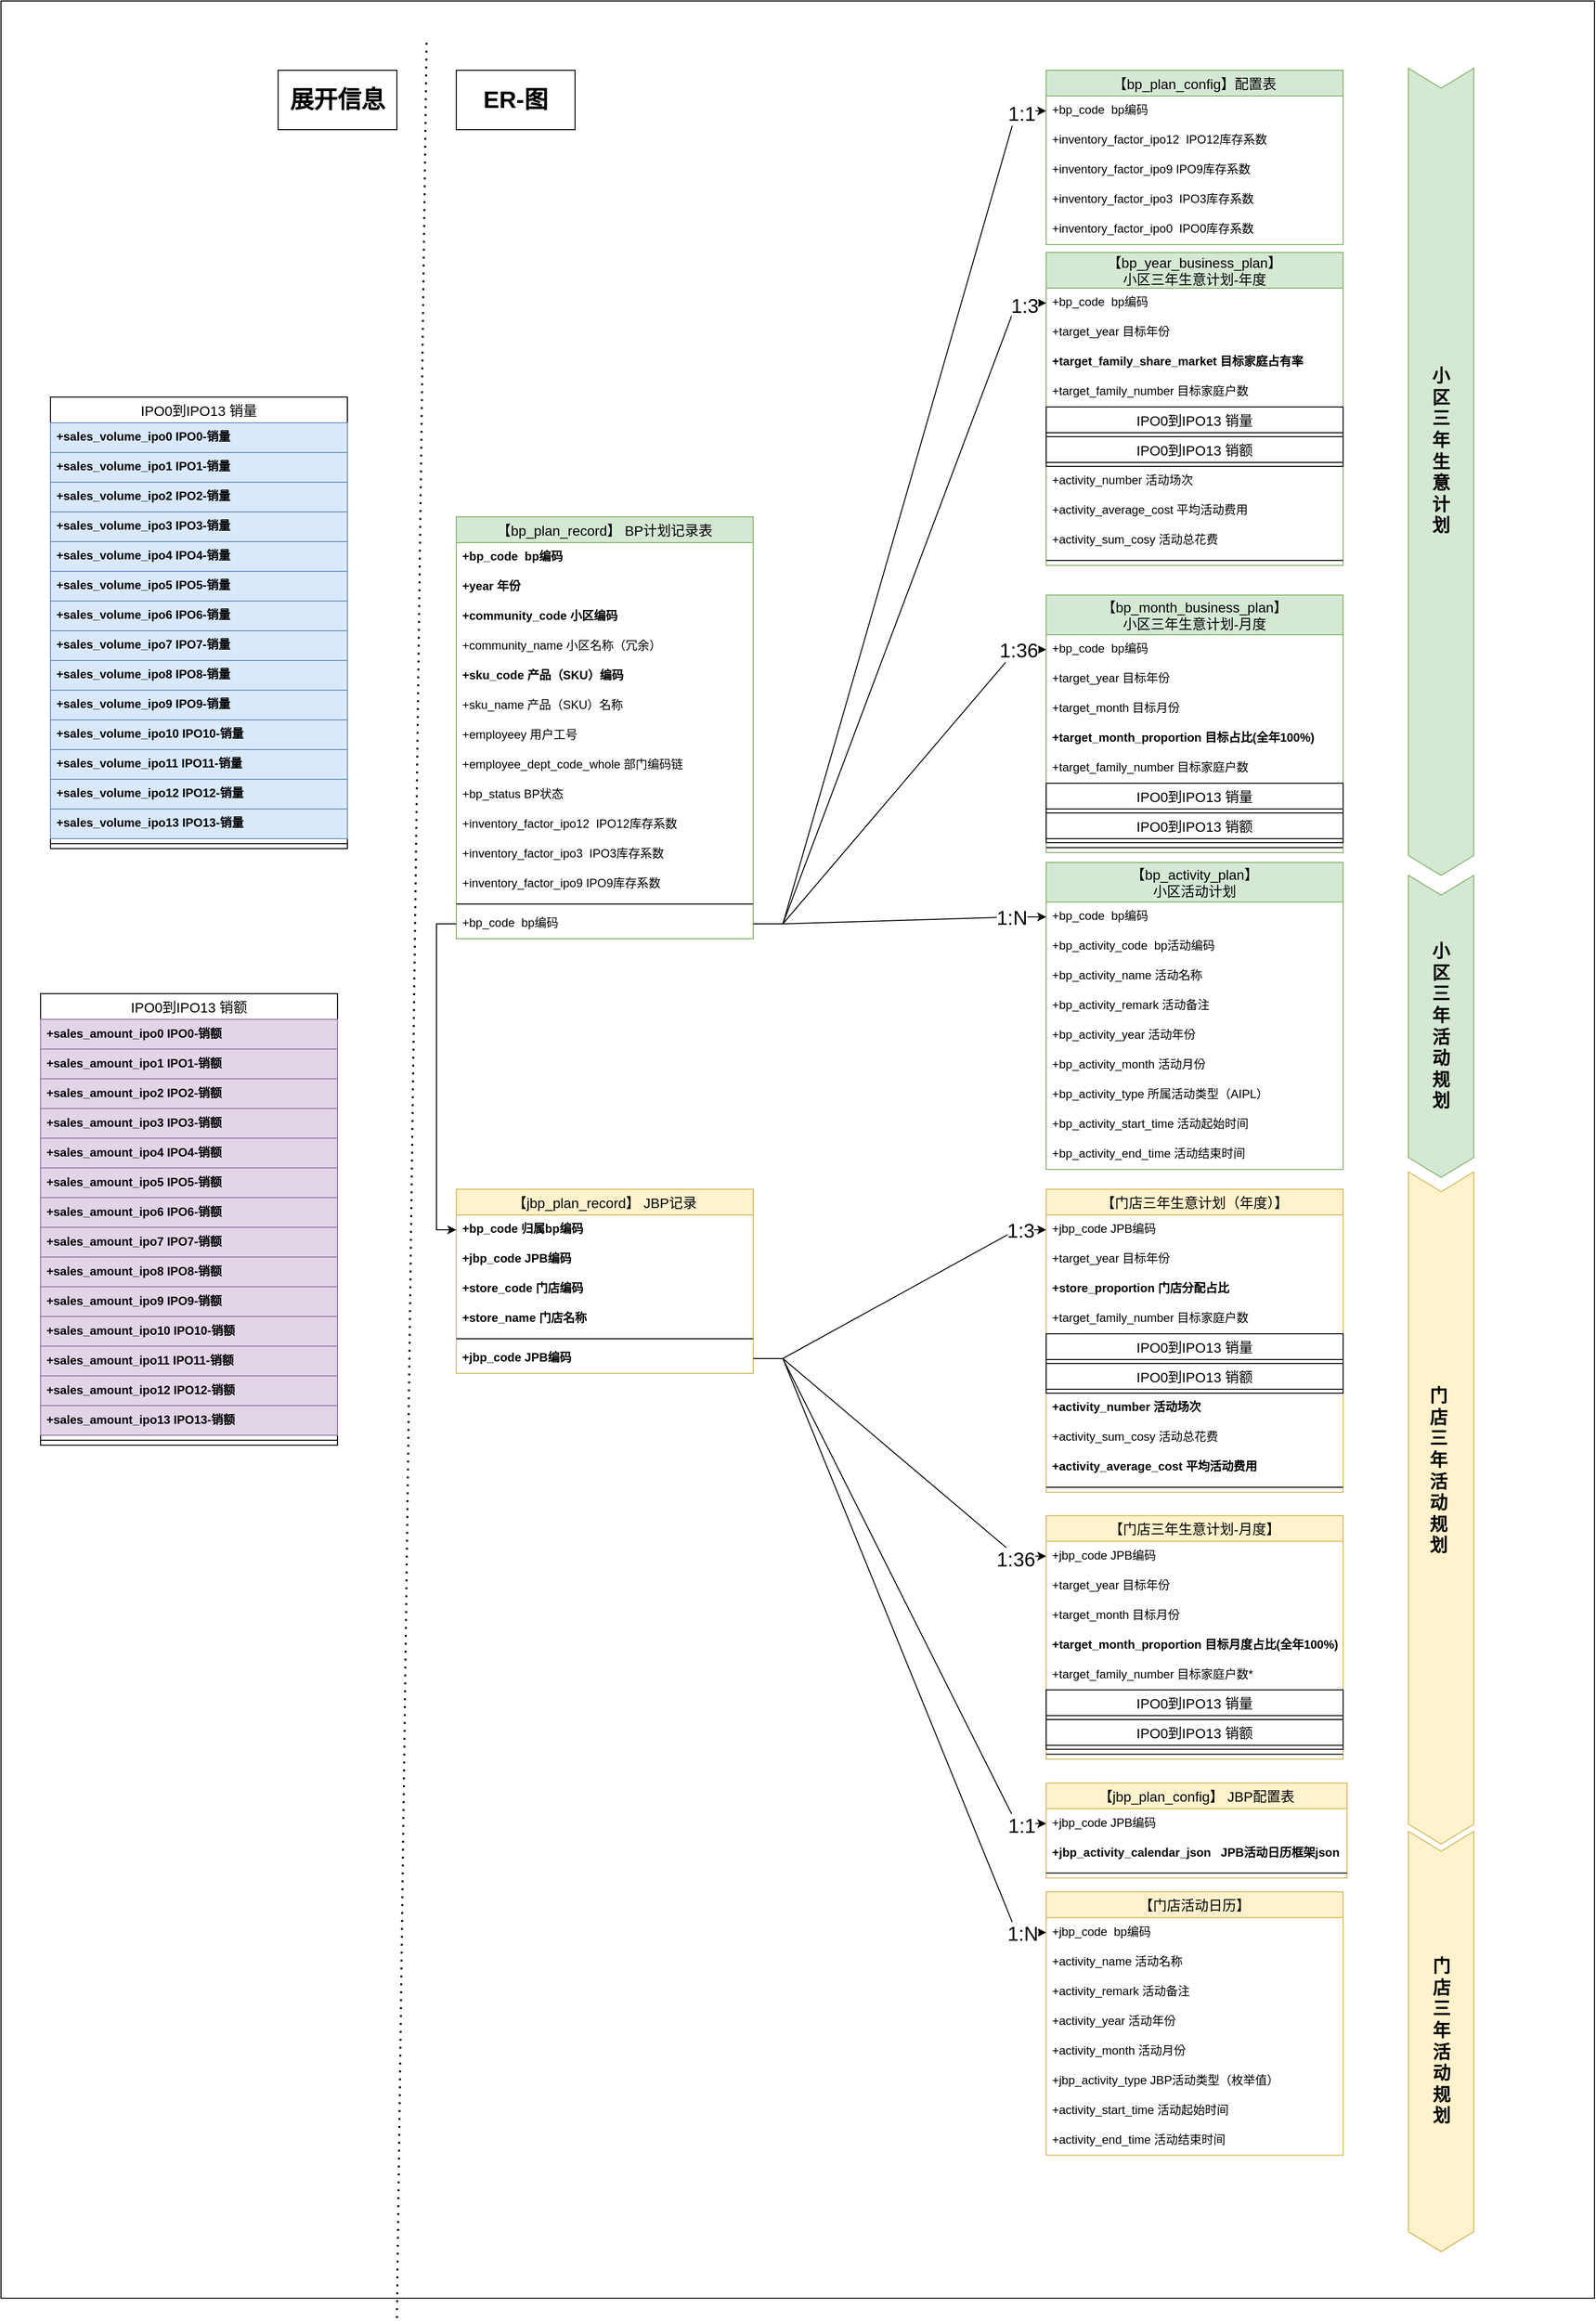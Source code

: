 <mxfile version="24.3.1" type="github">
  <diagram name="第 1 页" id="yHdoq8By4Nm5lqNlYbqL">
    <mxGraphModel dx="3434" dy="2800" grid="1" gridSize="10" guides="1" tooltips="1" connect="1" arrows="1" fold="1" page="1" pageScale="1" pageWidth="827" pageHeight="1169" math="0" shadow="0">
      <root>
        <mxCell id="0" />
        <mxCell id="1" parent="0" />
        <mxCell id="Yrzyq5O2eDgayx6oTDlO-655" value="" style="rounded=0;whiteSpace=wrap;html=1;" vertex="1" parent="1">
          <mxGeometry x="-520" y="-570" width="1610" height="2320" as="geometry" />
        </mxCell>
        <mxCell id="si8qcC3lpYMCVnZY6Wmo-3" value="【bp_plan_record】 BP计划记录表" style="swimlane;fontStyle=0;childLayout=stackLayout;horizontal=1;startSize=26;horizontalStack=0;resizeParent=1;resizeParentMax=0;resizeLast=0;collapsible=1;marginBottom=0;align=center;fontSize=14;fillColor=#d5e8d4;strokeColor=#82b366;" parent="1" vertex="1">
          <mxGeometry x="-60" y="-49" width="300" height="426" as="geometry" />
        </mxCell>
        <mxCell id="si8qcC3lpYMCVnZY6Wmo-4" value="+bp_code&amp;nbsp; bp编码" style="text;strokeColor=none;fillColor=none;spacingLeft=4;spacingRight=4;overflow=hidden;rotatable=0;points=[[0,0.5],[1,0.5]];portConstraint=eastwest;fontSize=12;whiteSpace=wrap;html=1;fontStyle=1" parent="si8qcC3lpYMCVnZY6Wmo-3" vertex="1">
          <mxGeometry y="26" width="300" height="30" as="geometry" />
        </mxCell>
        <mxCell id="si8qcC3lpYMCVnZY6Wmo-18" value="+year 年份" style="text;strokeColor=none;fillColor=none;spacingLeft=4;spacingRight=4;overflow=hidden;rotatable=0;points=[[0,0.5],[1,0.5]];portConstraint=eastwest;fontSize=12;whiteSpace=wrap;html=1;fontStyle=1" parent="si8qcC3lpYMCVnZY6Wmo-3" vertex="1">
          <mxGeometry y="56" width="300" height="30" as="geometry" />
        </mxCell>
        <mxCell id="si8qcC3lpYMCVnZY6Wmo-21" value="+community_code 小区编码" style="text;strokeColor=none;fillColor=none;spacingLeft=4;spacingRight=4;overflow=hidden;rotatable=0;points=[[0,0.5],[1,0.5]];portConstraint=eastwest;fontSize=12;whiteSpace=wrap;html=1;fontStyle=1" parent="si8qcC3lpYMCVnZY6Wmo-3" vertex="1">
          <mxGeometry y="86" width="300" height="30" as="geometry" />
        </mxCell>
        <mxCell id="si8qcC3lpYMCVnZY6Wmo-20" value="+community_name 小区名称（冗余&lt;span style=&quot;background-color: initial;&quot;&gt;）&lt;/span&gt;" style="text;strokeColor=none;fillColor=none;spacingLeft=4;spacingRight=4;overflow=hidden;rotatable=0;points=[[0,0.5],[1,0.5]];portConstraint=eastwest;fontSize=12;whiteSpace=wrap;html=1;" parent="si8qcC3lpYMCVnZY6Wmo-3" vertex="1">
          <mxGeometry y="116" width="300" height="30" as="geometry" />
        </mxCell>
        <mxCell id="si8qcC3lpYMCVnZY6Wmo-19" value="+sku_code 产品（SKU）编码" style="text;strokeColor=none;fillColor=none;spacingLeft=4;spacingRight=4;overflow=hidden;rotatable=0;points=[[0,0.5],[1,0.5]];portConstraint=eastwest;fontSize=12;whiteSpace=wrap;html=1;fontStyle=1" parent="si8qcC3lpYMCVnZY6Wmo-3" vertex="1">
          <mxGeometry y="146" width="300" height="30" as="geometry" />
        </mxCell>
        <mxCell id="si8qcC3lpYMCVnZY6Wmo-17" value="+sku_name 产品（SKU）名称" style="text;strokeColor=none;fillColor=none;spacingLeft=4;spacingRight=4;overflow=hidden;rotatable=0;points=[[0,0.5],[1,0.5]];portConstraint=eastwest;fontSize=12;whiteSpace=wrap;html=1;" parent="si8qcC3lpYMCVnZY6Wmo-3" vertex="1">
          <mxGeometry y="176" width="300" height="30" as="geometry" />
        </mxCell>
        <mxCell id="si8qcC3lpYMCVnZY6Wmo-16" value="+employeey 用户工号" style="text;strokeColor=none;fillColor=none;spacingLeft=4;spacingRight=4;overflow=hidden;rotatable=0;points=[[0,0.5],[1,0.5]];portConstraint=eastwest;fontSize=12;whiteSpace=wrap;html=1;" parent="si8qcC3lpYMCVnZY6Wmo-3" vertex="1">
          <mxGeometry y="206" width="300" height="30" as="geometry" />
        </mxCell>
        <mxCell id="si8qcC3lpYMCVnZY6Wmo-15" value="+employee_dept_code_whole 部门编码链" style="text;strokeColor=none;fillColor=none;spacingLeft=4;spacingRight=4;overflow=hidden;rotatable=0;points=[[0,0.5],[1,0.5]];portConstraint=eastwest;fontSize=12;whiteSpace=wrap;html=1;" parent="si8qcC3lpYMCVnZY6Wmo-3" vertex="1">
          <mxGeometry y="236" width="300" height="30" as="geometry" />
        </mxCell>
        <mxCell id="si8qcC3lpYMCVnZY6Wmo-14" value="+bp_status BP状态" style="text;strokeColor=none;fillColor=none;spacingLeft=4;spacingRight=4;overflow=hidden;rotatable=0;points=[[0,0.5],[1,0.5]];portConstraint=eastwest;fontSize=12;whiteSpace=wrap;html=1;" parent="si8qcC3lpYMCVnZY6Wmo-3" vertex="1">
          <mxGeometry y="266" width="300" height="30" as="geometry" />
        </mxCell>
        <mxCell id="Yrzyq5O2eDgayx6oTDlO-557" value="+inventory_factor_ipo12&amp;nbsp; IPO12库存系数" style="text;strokeColor=none;fillColor=none;spacingLeft=4;spacingRight=4;overflow=hidden;rotatable=0;points=[[0,0.5],[1,0.5]];portConstraint=eastwest;fontSize=12;whiteSpace=wrap;html=1;fontStyle=0" vertex="1" parent="si8qcC3lpYMCVnZY6Wmo-3">
          <mxGeometry y="296" width="300" height="30" as="geometry" />
        </mxCell>
        <mxCell id="Yrzyq5O2eDgayx6oTDlO-559" value="+inventory_factor_ipo3&amp;nbsp; IPO3库存系数" style="text;strokeColor=none;fillColor=none;spacingLeft=4;spacingRight=4;overflow=hidden;rotatable=0;points=[[0,0.5],[1,0.5]];portConstraint=eastwest;fontSize=12;whiteSpace=wrap;html=1;fontStyle=0" vertex="1" parent="si8qcC3lpYMCVnZY6Wmo-3">
          <mxGeometry y="326" width="300" height="30" as="geometry" />
        </mxCell>
        <mxCell id="Yrzyq5O2eDgayx6oTDlO-558" value="+inventory_factor_ipo9 IPO9库存系数" style="text;strokeColor=none;fillColor=none;spacingLeft=4;spacingRight=4;overflow=hidden;rotatable=0;points=[[0,0.5],[1,0.5]];portConstraint=eastwest;fontSize=12;whiteSpace=wrap;html=1;fontStyle=0" vertex="1" parent="si8qcC3lpYMCVnZY6Wmo-3">
          <mxGeometry y="356" width="300" height="30" as="geometry" />
        </mxCell>
        <mxCell id="si8qcC3lpYMCVnZY6Wmo-9" value="" style="line;strokeWidth=1;rotatable=0;dashed=0;labelPosition=right;align=left;verticalAlign=middle;spacingTop=0;spacingLeft=6;points=[];portConstraint=eastwest;" parent="si8qcC3lpYMCVnZY6Wmo-3" vertex="1">
          <mxGeometry y="386" width="300" height="10" as="geometry" />
        </mxCell>
        <mxCell id="si8qcC3lpYMCVnZY6Wmo-6" value="+bp_code&amp;nbsp; bp编码" style="text;strokeColor=none;fillColor=none;spacingLeft=4;spacingRight=4;overflow=hidden;rotatable=0;points=[[0,0.5],[1,0.5]];portConstraint=eastwest;fontSize=12;whiteSpace=wrap;html=1;" parent="si8qcC3lpYMCVnZY6Wmo-3" vertex="1">
          <mxGeometry y="396" width="300" height="30" as="geometry" />
        </mxCell>
        <mxCell id="si8qcC3lpYMCVnZY6Wmo-23" value="【bp_plan_config】配置表" style="swimlane;fontStyle=0;childLayout=stackLayout;horizontal=1;startSize=26;horizontalStack=0;resizeParent=1;resizeParentMax=0;resizeLast=0;collapsible=1;marginBottom=0;align=center;fontSize=14;fillColor=#d5e8d4;strokeColor=#82b366;" parent="1" vertex="1">
          <mxGeometry x="536" y="-500" width="300" height="176" as="geometry" />
        </mxCell>
        <mxCell id="si8qcC3lpYMCVnZY6Wmo-24" value="+bp_code&amp;nbsp; bp编码" style="text;strokeColor=none;fillColor=none;spacingLeft=4;spacingRight=4;overflow=hidden;rotatable=0;points=[[0,0.5],[1,0.5]];portConstraint=eastwest;fontSize=12;whiteSpace=wrap;html=1;fontStyle=0" parent="si8qcC3lpYMCVnZY6Wmo-23" vertex="1">
          <mxGeometry y="26" width="300" height="30" as="geometry" />
        </mxCell>
        <mxCell id="si8qcC3lpYMCVnZY6Wmo-38" value="+inventory_factor_ipo12&amp;nbsp; IPO12库存系数" style="text;strokeColor=none;fillColor=none;spacingLeft=4;spacingRight=4;overflow=hidden;rotatable=0;points=[[0,0.5],[1,0.5]];portConstraint=eastwest;fontSize=12;whiteSpace=wrap;html=1;fontStyle=0" parent="si8qcC3lpYMCVnZY6Wmo-23" vertex="1">
          <mxGeometry y="56" width="300" height="30" as="geometry" />
        </mxCell>
        <mxCell id="si8qcC3lpYMCVnZY6Wmo-37" value="+inventory_factor_ipo9 IPO9库存系数" style="text;strokeColor=none;fillColor=none;spacingLeft=4;spacingRight=4;overflow=hidden;rotatable=0;points=[[0,0.5],[1,0.5]];portConstraint=eastwest;fontSize=12;whiteSpace=wrap;html=1;fontStyle=0" parent="si8qcC3lpYMCVnZY6Wmo-23" vertex="1">
          <mxGeometry y="86" width="300" height="30" as="geometry" />
        </mxCell>
        <mxCell id="si8qcC3lpYMCVnZY6Wmo-36" value="+inventory_factor_ipo3&amp;nbsp; IPO3库存系数" style="text;strokeColor=none;fillColor=none;spacingLeft=4;spacingRight=4;overflow=hidden;rotatable=0;points=[[0,0.5],[1,0.5]];portConstraint=eastwest;fontSize=12;whiteSpace=wrap;html=1;fontStyle=0" parent="si8qcC3lpYMCVnZY6Wmo-23" vertex="1">
          <mxGeometry y="116" width="300" height="30" as="geometry" />
        </mxCell>
        <mxCell id="Yrzyq5O2eDgayx6oTDlO-665" value="+inventory_factor_ipo0&amp;nbsp; IPO0库存系数" style="text;strokeColor=none;fillColor=none;spacingLeft=4;spacingRight=4;overflow=hidden;rotatable=0;points=[[0,0.5],[1,0.5]];portConstraint=eastwest;fontSize=12;whiteSpace=wrap;html=1;fontStyle=0" vertex="1" parent="si8qcC3lpYMCVnZY6Wmo-23">
          <mxGeometry y="146" width="300" height="30" as="geometry" />
        </mxCell>
        <mxCell id="si8qcC3lpYMCVnZY6Wmo-49" value="【bp_year_business_plan】&#xa;小区三年生意计划-年度" style="swimlane;fontStyle=0;childLayout=stackLayout;horizontal=1;startSize=36;horizontalStack=0;resizeParent=1;resizeParentMax=0;resizeLast=0;collapsible=1;marginBottom=0;align=center;fontSize=14;fillColor=#d5e8d4;strokeColor=#82b366;" parent="1" vertex="1">
          <mxGeometry x="536" y="-316" width="300" height="316" as="geometry">
            <mxRectangle x="536" y="-380" width="210" height="30" as="alternateBounds" />
          </mxGeometry>
        </mxCell>
        <mxCell id="si8qcC3lpYMCVnZY6Wmo-50" value="+bp_code&amp;nbsp; bp编码" style="text;strokeColor=none;fillColor=none;spacingLeft=4;spacingRight=4;overflow=hidden;rotatable=0;points=[[0,0.5],[1,0.5]];portConstraint=eastwest;fontSize=12;whiteSpace=wrap;html=1;fontStyle=0" parent="si8qcC3lpYMCVnZY6Wmo-49" vertex="1">
          <mxGeometry y="36" width="300" height="30" as="geometry" />
        </mxCell>
        <mxCell id="si8qcC3lpYMCVnZY6Wmo-51" value="+target_year 目标年份" style="text;strokeColor=none;fillColor=none;spacingLeft=4;spacingRight=4;overflow=hidden;rotatable=0;points=[[0,0.5],[1,0.5]];portConstraint=eastwest;fontSize=12;whiteSpace=wrap;html=1;fontStyle=0" parent="si8qcC3lpYMCVnZY6Wmo-49" vertex="1">
          <mxGeometry y="66" width="300" height="30" as="geometry" />
        </mxCell>
        <mxCell id="si8qcC3lpYMCVnZY6Wmo-52" value="+target_family_share_market 目标家庭占有率" style="text;strokeColor=none;fillColor=none;spacingLeft=4;spacingRight=4;overflow=hidden;rotatable=0;points=[[0,0.5],[1,0.5]];portConstraint=eastwest;fontSize=12;whiteSpace=wrap;html=1;fontStyle=1" parent="si8qcC3lpYMCVnZY6Wmo-49" vertex="1">
          <mxGeometry y="96" width="300" height="30" as="geometry" />
        </mxCell>
        <mxCell id="si8qcC3lpYMCVnZY6Wmo-69" value="+target_family_number 目标家庭户数" style="text;strokeColor=none;fillColor=none;spacingLeft=4;spacingRight=4;overflow=hidden;rotatable=0;points=[[0,0.5],[1,0.5]];portConstraint=eastwest;fontSize=12;whiteSpace=wrap;html=1;fontStyle=0" parent="si8qcC3lpYMCVnZY6Wmo-49" vertex="1">
          <mxGeometry y="126" width="300" height="30" as="geometry" />
        </mxCell>
        <mxCell id="Yrzyq5O2eDgayx6oTDlO-465" value="IPO0到IPO13 销量" style="swimlane;fontStyle=0;childLayout=stackLayout;horizontal=1;startSize=26;horizontalStack=0;resizeParent=1;resizeParentMax=0;resizeLast=0;collapsible=1;marginBottom=0;align=center;fontSize=14;" vertex="1" collapsed="1" parent="si8qcC3lpYMCVnZY6Wmo-49">
          <mxGeometry y="156" width="300" height="30" as="geometry">
            <mxRectangle x="1270" y="2260" width="300" height="456" as="alternateBounds" />
          </mxGeometry>
        </mxCell>
        <mxCell id="Yrzyq5O2eDgayx6oTDlO-466" value="+sales_volume_ipo0 IPO0-销量" style="text;strokeColor=#6c8ebf;fillColor=#dae8fc;spacingLeft=4;spacingRight=4;overflow=hidden;rotatable=0;points=[[0,0.5],[1,0.5]];portConstraint=eastwest;fontSize=12;whiteSpace=wrap;html=1;fontStyle=1" vertex="1" parent="Yrzyq5O2eDgayx6oTDlO-465">
          <mxGeometry y="26" width="300" height="30" as="geometry" />
        </mxCell>
        <mxCell id="Yrzyq5O2eDgayx6oTDlO-467" value="+sales_volume_ipo1 IPO1-销量" style="text;strokeColor=#6c8ebf;fillColor=#dae8fc;spacingLeft=4;spacingRight=4;overflow=hidden;rotatable=0;points=[[0,0.5],[1,0.5]];portConstraint=eastwest;fontSize=12;whiteSpace=wrap;html=1;fontStyle=1" vertex="1" parent="Yrzyq5O2eDgayx6oTDlO-465">
          <mxGeometry y="56" width="300" height="30" as="geometry" />
        </mxCell>
        <mxCell id="Yrzyq5O2eDgayx6oTDlO-468" value="+sales_volume_ipo2 IPO2-销量" style="text;strokeColor=#6c8ebf;fillColor=#dae8fc;spacingLeft=4;spacingRight=4;overflow=hidden;rotatable=0;points=[[0,0.5],[1,0.5]];portConstraint=eastwest;fontSize=12;whiteSpace=wrap;html=1;fontStyle=1" vertex="1" parent="Yrzyq5O2eDgayx6oTDlO-465">
          <mxGeometry y="86" width="300" height="30" as="geometry" />
        </mxCell>
        <mxCell id="Yrzyq5O2eDgayx6oTDlO-469" value="+sales_volume_ipo3 IPO3-销量" style="text;strokeColor=#6c8ebf;fillColor=#dae8fc;spacingLeft=4;spacingRight=4;overflow=hidden;rotatable=0;points=[[0,0.5],[1,0.5]];portConstraint=eastwest;fontSize=12;whiteSpace=wrap;html=1;fontStyle=1" vertex="1" parent="Yrzyq5O2eDgayx6oTDlO-465">
          <mxGeometry y="116" width="300" height="30" as="geometry" />
        </mxCell>
        <mxCell id="Yrzyq5O2eDgayx6oTDlO-470" value="+sales_volume_ipo4 IPO4-销量" style="text;strokeColor=#6c8ebf;fillColor=#dae8fc;spacingLeft=4;spacingRight=4;overflow=hidden;rotatable=0;points=[[0,0.5],[1,0.5]];portConstraint=eastwest;fontSize=12;whiteSpace=wrap;html=1;fontStyle=1" vertex="1" parent="Yrzyq5O2eDgayx6oTDlO-465">
          <mxGeometry y="146" width="300" height="30" as="geometry" />
        </mxCell>
        <mxCell id="Yrzyq5O2eDgayx6oTDlO-471" value="+sales_volume_ipo5 IPO5-销量" style="text;strokeColor=#6c8ebf;fillColor=#dae8fc;spacingLeft=4;spacingRight=4;overflow=hidden;rotatable=0;points=[[0,0.5],[1,0.5]];portConstraint=eastwest;fontSize=12;whiteSpace=wrap;html=1;fontStyle=1" vertex="1" parent="Yrzyq5O2eDgayx6oTDlO-465">
          <mxGeometry y="176" width="300" height="30" as="geometry" />
        </mxCell>
        <mxCell id="Yrzyq5O2eDgayx6oTDlO-472" value="+sales_volume_ipo6 IPO6-销量" style="text;strokeColor=#6c8ebf;fillColor=#dae8fc;spacingLeft=4;spacingRight=4;overflow=hidden;rotatable=0;points=[[0,0.5],[1,0.5]];portConstraint=eastwest;fontSize=12;whiteSpace=wrap;html=1;fontStyle=1" vertex="1" parent="Yrzyq5O2eDgayx6oTDlO-465">
          <mxGeometry y="206" width="300" height="30" as="geometry" />
        </mxCell>
        <mxCell id="Yrzyq5O2eDgayx6oTDlO-473" value="+sales_volume_ipo7 IPO7-销量" style="text;strokeColor=#6c8ebf;fillColor=#dae8fc;spacingLeft=4;spacingRight=4;overflow=hidden;rotatable=0;points=[[0,0.5],[1,0.5]];portConstraint=eastwest;fontSize=12;whiteSpace=wrap;html=1;fontStyle=1" vertex="1" parent="Yrzyq5O2eDgayx6oTDlO-465">
          <mxGeometry y="236" width="300" height="30" as="geometry" />
        </mxCell>
        <mxCell id="Yrzyq5O2eDgayx6oTDlO-474" value="+sales_volume_ipo8 IPO8-销量" style="text;strokeColor=#6c8ebf;fillColor=#dae8fc;spacingLeft=4;spacingRight=4;overflow=hidden;rotatable=0;points=[[0,0.5],[1,0.5]];portConstraint=eastwest;fontSize=12;whiteSpace=wrap;html=1;fontStyle=1" vertex="1" parent="Yrzyq5O2eDgayx6oTDlO-465">
          <mxGeometry y="266" width="300" height="30" as="geometry" />
        </mxCell>
        <mxCell id="Yrzyq5O2eDgayx6oTDlO-475" value="+sales_volume_ipo9 IPO9-销量" style="text;strokeColor=#6c8ebf;fillColor=#dae8fc;spacingLeft=4;spacingRight=4;overflow=hidden;rotatable=0;points=[[0,0.5],[1,0.5]];portConstraint=eastwest;fontSize=12;whiteSpace=wrap;html=1;fontStyle=1" vertex="1" parent="Yrzyq5O2eDgayx6oTDlO-465">
          <mxGeometry y="296" width="300" height="30" as="geometry" />
        </mxCell>
        <mxCell id="Yrzyq5O2eDgayx6oTDlO-476" value="+sales_volume_ipo10 IPO10-销量" style="text;strokeColor=#6c8ebf;fillColor=#dae8fc;spacingLeft=4;spacingRight=4;overflow=hidden;rotatable=0;points=[[0,0.5],[1,0.5]];portConstraint=eastwest;fontSize=12;whiteSpace=wrap;html=1;fontStyle=1" vertex="1" parent="Yrzyq5O2eDgayx6oTDlO-465">
          <mxGeometry y="326" width="300" height="30" as="geometry" />
        </mxCell>
        <mxCell id="Yrzyq5O2eDgayx6oTDlO-477" value="+sales_volume_ipo11 IPO11-销量" style="text;strokeColor=#6c8ebf;fillColor=#dae8fc;spacingLeft=4;spacingRight=4;overflow=hidden;rotatable=0;points=[[0,0.5],[1,0.5]];portConstraint=eastwest;fontSize=12;whiteSpace=wrap;html=1;fontStyle=1" vertex="1" parent="Yrzyq5O2eDgayx6oTDlO-465">
          <mxGeometry y="356" width="300" height="30" as="geometry" />
        </mxCell>
        <mxCell id="Yrzyq5O2eDgayx6oTDlO-478" value="+sales_volume_ipo12 IPO12-销量" style="text;strokeColor=#6c8ebf;fillColor=#dae8fc;spacingLeft=4;spacingRight=4;overflow=hidden;rotatable=0;points=[[0,0.5],[1,0.5]];portConstraint=eastwest;fontSize=12;whiteSpace=wrap;html=1;fontStyle=1" vertex="1" parent="Yrzyq5O2eDgayx6oTDlO-465">
          <mxGeometry y="386" width="300" height="30" as="geometry" />
        </mxCell>
        <mxCell id="Yrzyq5O2eDgayx6oTDlO-479" value="+sales_volume_ipo13 IPO13-销量" style="text;strokeColor=#6c8ebf;fillColor=#dae8fc;spacingLeft=4;spacingRight=4;overflow=hidden;rotatable=0;points=[[0,0.5],[1,0.5]];portConstraint=eastwest;fontSize=12;whiteSpace=wrap;html=1;fontStyle=1" vertex="1" parent="Yrzyq5O2eDgayx6oTDlO-465">
          <mxGeometry y="416" width="300" height="30" as="geometry" />
        </mxCell>
        <mxCell id="Yrzyq5O2eDgayx6oTDlO-480" value="" style="line;strokeWidth=1;rotatable=0;dashed=0;labelPosition=right;align=left;verticalAlign=middle;spacingTop=0;spacingLeft=6;points=[];portConstraint=eastwest;" vertex="1" parent="Yrzyq5O2eDgayx6oTDlO-465">
          <mxGeometry y="446" width="300" height="10" as="geometry" />
        </mxCell>
        <mxCell id="Yrzyq5O2eDgayx6oTDlO-481" value="IPO0到IPO13 销额" style="swimlane;fontStyle=0;childLayout=stackLayout;horizontal=1;startSize=26;horizontalStack=0;resizeParent=1;resizeParentMax=0;resizeLast=0;collapsible=1;marginBottom=0;align=center;fontSize=14;fillColor=#e1d5e7;strokeColor=#9673a6;" vertex="1" collapsed="1" parent="Yrzyq5O2eDgayx6oTDlO-465">
          <mxGeometry x="90" y="24" width="160" height="30" as="geometry">
            <mxRectangle x="1610" y="2250" width="300" height="456" as="alternateBounds" />
          </mxGeometry>
        </mxCell>
        <mxCell id="Yrzyq5O2eDgayx6oTDlO-482" value="+sales_amount_ipo0 IPO0-销额" style="text;strokeColor=#9673a6;fillColor=#e1d5e7;spacingLeft=4;spacingRight=4;overflow=hidden;rotatable=0;points=[[0,0.5],[1,0.5]];portConstraint=eastwest;fontSize=12;whiteSpace=wrap;html=1;fontStyle=1" vertex="1" parent="Yrzyq5O2eDgayx6oTDlO-481">
          <mxGeometry y="26" width="300" height="30" as="geometry" />
        </mxCell>
        <mxCell id="Yrzyq5O2eDgayx6oTDlO-483" value="+sales_amount_ipo1 IPO1-销额" style="text;strokeColor=#9673a6;fillColor=#e1d5e7;spacingLeft=4;spacingRight=4;overflow=hidden;rotatable=0;points=[[0,0.5],[1,0.5]];portConstraint=eastwest;fontSize=12;whiteSpace=wrap;html=1;fontStyle=1" vertex="1" parent="Yrzyq5O2eDgayx6oTDlO-481">
          <mxGeometry y="56" width="300" height="30" as="geometry" />
        </mxCell>
        <mxCell id="Yrzyq5O2eDgayx6oTDlO-484" value="+sales_amount_ipo2 IPO2-销额" style="text;strokeColor=#9673a6;fillColor=#e1d5e7;spacingLeft=4;spacingRight=4;overflow=hidden;rotatable=0;points=[[0,0.5],[1,0.5]];portConstraint=eastwest;fontSize=12;whiteSpace=wrap;html=1;fontStyle=1" vertex="1" parent="Yrzyq5O2eDgayx6oTDlO-481">
          <mxGeometry y="86" width="300" height="30" as="geometry" />
        </mxCell>
        <mxCell id="Yrzyq5O2eDgayx6oTDlO-485" value="+sales_amount_ipo3 IPO3-销额" style="text;strokeColor=#9673a6;fillColor=#e1d5e7;spacingLeft=4;spacingRight=4;overflow=hidden;rotatable=0;points=[[0,0.5],[1,0.5]];portConstraint=eastwest;fontSize=12;whiteSpace=wrap;html=1;fontStyle=1" vertex="1" parent="Yrzyq5O2eDgayx6oTDlO-481">
          <mxGeometry y="116" width="300" height="30" as="geometry" />
        </mxCell>
        <mxCell id="Yrzyq5O2eDgayx6oTDlO-486" value="+sales_amount_ipo4 IPO4-销额" style="text;strokeColor=#9673a6;fillColor=#e1d5e7;spacingLeft=4;spacingRight=4;overflow=hidden;rotatable=0;points=[[0,0.5],[1,0.5]];portConstraint=eastwest;fontSize=12;whiteSpace=wrap;html=1;fontStyle=1" vertex="1" parent="Yrzyq5O2eDgayx6oTDlO-481">
          <mxGeometry y="146" width="300" height="30" as="geometry" />
        </mxCell>
        <mxCell id="Yrzyq5O2eDgayx6oTDlO-487" value="+sales_amount_ipo5 IPO5-销额" style="text;strokeColor=#9673a6;fillColor=#e1d5e7;spacingLeft=4;spacingRight=4;overflow=hidden;rotatable=0;points=[[0,0.5],[1,0.5]];portConstraint=eastwest;fontSize=12;whiteSpace=wrap;html=1;fontStyle=1" vertex="1" parent="Yrzyq5O2eDgayx6oTDlO-481">
          <mxGeometry y="176" width="300" height="30" as="geometry" />
        </mxCell>
        <mxCell id="Yrzyq5O2eDgayx6oTDlO-488" value="+sales_amount_ipo6 IPO6-销额" style="text;strokeColor=#9673a6;fillColor=#e1d5e7;spacingLeft=4;spacingRight=4;overflow=hidden;rotatable=0;points=[[0,0.5],[1,0.5]];portConstraint=eastwest;fontSize=12;whiteSpace=wrap;html=1;fontStyle=1" vertex="1" parent="Yrzyq5O2eDgayx6oTDlO-481">
          <mxGeometry y="206" width="300" height="30" as="geometry" />
        </mxCell>
        <mxCell id="Yrzyq5O2eDgayx6oTDlO-489" value="+sales_amount_ipo7 IPO7-销额" style="text;strokeColor=#9673a6;fillColor=#e1d5e7;spacingLeft=4;spacingRight=4;overflow=hidden;rotatable=0;points=[[0,0.5],[1,0.5]];portConstraint=eastwest;fontSize=12;whiteSpace=wrap;html=1;fontStyle=1" vertex="1" parent="Yrzyq5O2eDgayx6oTDlO-481">
          <mxGeometry y="236" width="300" height="30" as="geometry" />
        </mxCell>
        <mxCell id="Yrzyq5O2eDgayx6oTDlO-490" value="+sales_amount_ipo8 IPO8-销额" style="text;strokeColor=#9673a6;fillColor=#e1d5e7;spacingLeft=4;spacingRight=4;overflow=hidden;rotatable=0;points=[[0,0.5],[1,0.5]];portConstraint=eastwest;fontSize=12;whiteSpace=wrap;html=1;fontStyle=1" vertex="1" parent="Yrzyq5O2eDgayx6oTDlO-481">
          <mxGeometry y="266" width="300" height="30" as="geometry" />
        </mxCell>
        <mxCell id="Yrzyq5O2eDgayx6oTDlO-491" value="+sales_amount_ipo9 IPO9-销额" style="text;strokeColor=#9673a6;fillColor=#e1d5e7;spacingLeft=4;spacingRight=4;overflow=hidden;rotatable=0;points=[[0,0.5],[1,0.5]];portConstraint=eastwest;fontSize=12;whiteSpace=wrap;html=1;fontStyle=1" vertex="1" parent="Yrzyq5O2eDgayx6oTDlO-481">
          <mxGeometry y="296" width="300" height="30" as="geometry" />
        </mxCell>
        <mxCell id="Yrzyq5O2eDgayx6oTDlO-492" value="+sales_amount_ipo10 IPO10-销额" style="text;strokeColor=#9673a6;fillColor=#e1d5e7;spacingLeft=4;spacingRight=4;overflow=hidden;rotatable=0;points=[[0,0.5],[1,0.5]];portConstraint=eastwest;fontSize=12;whiteSpace=wrap;html=1;fontStyle=1" vertex="1" parent="Yrzyq5O2eDgayx6oTDlO-481">
          <mxGeometry y="326" width="300" height="30" as="geometry" />
        </mxCell>
        <mxCell id="Yrzyq5O2eDgayx6oTDlO-493" value="+sales_amount_ipo11 IPO11-销额" style="text;strokeColor=#9673a6;fillColor=#e1d5e7;spacingLeft=4;spacingRight=4;overflow=hidden;rotatable=0;points=[[0,0.5],[1,0.5]];portConstraint=eastwest;fontSize=12;whiteSpace=wrap;html=1;fontStyle=1" vertex="1" parent="Yrzyq5O2eDgayx6oTDlO-481">
          <mxGeometry y="356" width="300" height="30" as="geometry" />
        </mxCell>
        <mxCell id="Yrzyq5O2eDgayx6oTDlO-494" value="+sales_amount_ipo12 IPO12-销额" style="text;strokeColor=#9673a6;fillColor=#e1d5e7;spacingLeft=4;spacingRight=4;overflow=hidden;rotatable=0;points=[[0,0.5],[1,0.5]];portConstraint=eastwest;fontSize=12;whiteSpace=wrap;html=1;fontStyle=1" vertex="1" parent="Yrzyq5O2eDgayx6oTDlO-481">
          <mxGeometry y="386" width="300" height="30" as="geometry" />
        </mxCell>
        <mxCell id="Yrzyq5O2eDgayx6oTDlO-495" value="+sales_amount_ipo13 IPO13-销额" style="text;strokeColor=#9673a6;fillColor=#e1d5e7;spacingLeft=4;spacingRight=4;overflow=hidden;rotatable=0;points=[[0,0.5],[1,0.5]];portConstraint=eastwest;fontSize=12;whiteSpace=wrap;html=1;fontStyle=1" vertex="1" parent="Yrzyq5O2eDgayx6oTDlO-481">
          <mxGeometry y="416" width="300" height="30" as="geometry" />
        </mxCell>
        <mxCell id="Yrzyq5O2eDgayx6oTDlO-496" value="" style="line;strokeWidth=1;rotatable=0;dashed=0;labelPosition=right;align=left;verticalAlign=middle;spacingTop=0;spacingLeft=6;points=[];portConstraint=eastwest;" vertex="1" parent="Yrzyq5O2eDgayx6oTDlO-481">
          <mxGeometry y="446" width="300" height="10" as="geometry" />
        </mxCell>
        <mxCell id="Yrzyq5O2eDgayx6oTDlO-497" value="IPO0到IPO13 销额" style="swimlane;fontStyle=0;childLayout=stackLayout;horizontal=1;startSize=26;horizontalStack=0;resizeParent=1;resizeParentMax=0;resizeLast=0;collapsible=1;marginBottom=0;align=center;fontSize=14;" vertex="1" collapsed="1" parent="si8qcC3lpYMCVnZY6Wmo-49">
          <mxGeometry y="186" width="300" height="30" as="geometry">
            <mxRectangle y="176" width="300" height="456" as="alternateBounds" />
          </mxGeometry>
        </mxCell>
        <mxCell id="Yrzyq5O2eDgayx6oTDlO-498" value="+sales_amount_ipo0 IPO0-销额" style="text;strokeColor=#9673a6;fillColor=#e1d5e7;spacingLeft=4;spacingRight=4;overflow=hidden;rotatable=0;points=[[0,0.5],[1,0.5]];portConstraint=eastwest;fontSize=12;whiteSpace=wrap;html=1;fontStyle=1" vertex="1" parent="Yrzyq5O2eDgayx6oTDlO-497">
          <mxGeometry y="26" width="300" height="30" as="geometry" />
        </mxCell>
        <mxCell id="Yrzyq5O2eDgayx6oTDlO-499" value="+sales_amount_ipo1 IPO1-销额" style="text;strokeColor=#9673a6;fillColor=#e1d5e7;spacingLeft=4;spacingRight=4;overflow=hidden;rotatable=0;points=[[0,0.5],[1,0.5]];portConstraint=eastwest;fontSize=12;whiteSpace=wrap;html=1;fontStyle=1" vertex="1" parent="Yrzyq5O2eDgayx6oTDlO-497">
          <mxGeometry y="56" width="300" height="30" as="geometry" />
        </mxCell>
        <mxCell id="Yrzyq5O2eDgayx6oTDlO-500" value="+sales_amount_ipo2 IPO2-销额" style="text;strokeColor=#9673a6;fillColor=#e1d5e7;spacingLeft=4;spacingRight=4;overflow=hidden;rotatable=0;points=[[0,0.5],[1,0.5]];portConstraint=eastwest;fontSize=12;whiteSpace=wrap;html=1;fontStyle=1" vertex="1" parent="Yrzyq5O2eDgayx6oTDlO-497">
          <mxGeometry y="86" width="300" height="30" as="geometry" />
        </mxCell>
        <mxCell id="Yrzyq5O2eDgayx6oTDlO-501" value="+sales_amount_ipo3 IPO3-销额" style="text;strokeColor=#9673a6;fillColor=#e1d5e7;spacingLeft=4;spacingRight=4;overflow=hidden;rotatable=0;points=[[0,0.5],[1,0.5]];portConstraint=eastwest;fontSize=12;whiteSpace=wrap;html=1;fontStyle=1" vertex="1" parent="Yrzyq5O2eDgayx6oTDlO-497">
          <mxGeometry y="116" width="300" height="30" as="geometry" />
        </mxCell>
        <mxCell id="Yrzyq5O2eDgayx6oTDlO-502" value="+sales_amount_ipo4 IPO4-销额" style="text;strokeColor=#9673a6;fillColor=#e1d5e7;spacingLeft=4;spacingRight=4;overflow=hidden;rotatable=0;points=[[0,0.5],[1,0.5]];portConstraint=eastwest;fontSize=12;whiteSpace=wrap;html=1;fontStyle=1" vertex="1" parent="Yrzyq5O2eDgayx6oTDlO-497">
          <mxGeometry y="146" width="300" height="30" as="geometry" />
        </mxCell>
        <mxCell id="Yrzyq5O2eDgayx6oTDlO-503" value="+sales_amount_ipo5 IPO5-销额" style="text;strokeColor=#9673a6;fillColor=#e1d5e7;spacingLeft=4;spacingRight=4;overflow=hidden;rotatable=0;points=[[0,0.5],[1,0.5]];portConstraint=eastwest;fontSize=12;whiteSpace=wrap;html=1;fontStyle=1" vertex="1" parent="Yrzyq5O2eDgayx6oTDlO-497">
          <mxGeometry y="176" width="300" height="30" as="geometry" />
        </mxCell>
        <mxCell id="Yrzyq5O2eDgayx6oTDlO-504" value="+sales_amount_ipo6 IPO6-销额" style="text;strokeColor=#9673a6;fillColor=#e1d5e7;spacingLeft=4;spacingRight=4;overflow=hidden;rotatable=0;points=[[0,0.5],[1,0.5]];portConstraint=eastwest;fontSize=12;whiteSpace=wrap;html=1;fontStyle=1" vertex="1" parent="Yrzyq5O2eDgayx6oTDlO-497">
          <mxGeometry y="206" width="300" height="30" as="geometry" />
        </mxCell>
        <mxCell id="Yrzyq5O2eDgayx6oTDlO-505" value="+sales_amount_ipo7 IPO7-销额" style="text;strokeColor=#9673a6;fillColor=#e1d5e7;spacingLeft=4;spacingRight=4;overflow=hidden;rotatable=0;points=[[0,0.5],[1,0.5]];portConstraint=eastwest;fontSize=12;whiteSpace=wrap;html=1;fontStyle=1" vertex="1" parent="Yrzyq5O2eDgayx6oTDlO-497">
          <mxGeometry y="236" width="300" height="30" as="geometry" />
        </mxCell>
        <mxCell id="Yrzyq5O2eDgayx6oTDlO-506" value="+sales_amount_ipo8 IPO8-销额" style="text;strokeColor=#9673a6;fillColor=#e1d5e7;spacingLeft=4;spacingRight=4;overflow=hidden;rotatable=0;points=[[0,0.5],[1,0.5]];portConstraint=eastwest;fontSize=12;whiteSpace=wrap;html=1;fontStyle=1" vertex="1" parent="Yrzyq5O2eDgayx6oTDlO-497">
          <mxGeometry y="266" width="300" height="30" as="geometry" />
        </mxCell>
        <mxCell id="Yrzyq5O2eDgayx6oTDlO-507" value="+sales_amount_ipo9 IPO9-销额" style="text;strokeColor=#9673a6;fillColor=#e1d5e7;spacingLeft=4;spacingRight=4;overflow=hidden;rotatable=0;points=[[0,0.5],[1,0.5]];portConstraint=eastwest;fontSize=12;whiteSpace=wrap;html=1;fontStyle=1" vertex="1" parent="Yrzyq5O2eDgayx6oTDlO-497">
          <mxGeometry y="296" width="300" height="30" as="geometry" />
        </mxCell>
        <mxCell id="Yrzyq5O2eDgayx6oTDlO-508" value="+sales_amount_ipo10 IPO10-销额" style="text;strokeColor=#9673a6;fillColor=#e1d5e7;spacingLeft=4;spacingRight=4;overflow=hidden;rotatable=0;points=[[0,0.5],[1,0.5]];portConstraint=eastwest;fontSize=12;whiteSpace=wrap;html=1;fontStyle=1" vertex="1" parent="Yrzyq5O2eDgayx6oTDlO-497">
          <mxGeometry y="326" width="300" height="30" as="geometry" />
        </mxCell>
        <mxCell id="Yrzyq5O2eDgayx6oTDlO-509" value="+sales_amount_ipo11 IPO11-销额" style="text;strokeColor=#9673a6;fillColor=#e1d5e7;spacingLeft=4;spacingRight=4;overflow=hidden;rotatable=0;points=[[0,0.5],[1,0.5]];portConstraint=eastwest;fontSize=12;whiteSpace=wrap;html=1;fontStyle=1" vertex="1" parent="Yrzyq5O2eDgayx6oTDlO-497">
          <mxGeometry y="356" width="300" height="30" as="geometry" />
        </mxCell>
        <mxCell id="Yrzyq5O2eDgayx6oTDlO-510" value="+sales_amount_ipo12 IPO12-销额" style="text;strokeColor=#9673a6;fillColor=#e1d5e7;spacingLeft=4;spacingRight=4;overflow=hidden;rotatable=0;points=[[0,0.5],[1,0.5]];portConstraint=eastwest;fontSize=12;whiteSpace=wrap;html=1;fontStyle=1" vertex="1" parent="Yrzyq5O2eDgayx6oTDlO-497">
          <mxGeometry y="386" width="300" height="30" as="geometry" />
        </mxCell>
        <mxCell id="Yrzyq5O2eDgayx6oTDlO-511" value="+sales_amount_ipo13 IPO13-销额" style="text;strokeColor=#9673a6;fillColor=#e1d5e7;spacingLeft=4;spacingRight=4;overflow=hidden;rotatable=0;points=[[0,0.5],[1,0.5]];portConstraint=eastwest;fontSize=12;whiteSpace=wrap;html=1;fontStyle=1" vertex="1" parent="Yrzyq5O2eDgayx6oTDlO-497">
          <mxGeometry y="416" width="300" height="30" as="geometry" />
        </mxCell>
        <mxCell id="Yrzyq5O2eDgayx6oTDlO-512" value="" style="line;strokeWidth=1;rotatable=0;dashed=0;labelPosition=right;align=left;verticalAlign=middle;spacingTop=0;spacingLeft=6;points=[];portConstraint=eastwest;" vertex="1" parent="Yrzyq5O2eDgayx6oTDlO-497">
          <mxGeometry y="446" width="300" height="10" as="geometry" />
        </mxCell>
        <mxCell id="si8qcC3lpYMCVnZY6Wmo-62" value="+activity_number 活动场次" style="text;strokeColor=none;fillColor=none;spacingLeft=4;spacingRight=4;overflow=hidden;rotatable=0;points=[[0,0.5],[1,0.5]];portConstraint=eastwest;fontSize=12;whiteSpace=wrap;html=1;fontStyle=0" parent="si8qcC3lpYMCVnZY6Wmo-49" vertex="1">
          <mxGeometry y="216" width="300" height="30" as="geometry" />
        </mxCell>
        <mxCell id="si8qcC3lpYMCVnZY6Wmo-61" value="+activity_average_cost 平均活动费用" style="text;strokeColor=none;fillColor=none;spacingLeft=4;spacingRight=4;overflow=hidden;rotatable=0;points=[[0,0.5],[1,0.5]];portConstraint=eastwest;fontSize=12;whiteSpace=wrap;html=1;fontStyle=0" parent="si8qcC3lpYMCVnZY6Wmo-49" vertex="1">
          <mxGeometry y="246" width="300" height="30" as="geometry" />
        </mxCell>
        <mxCell id="si8qcC3lpYMCVnZY6Wmo-60" value="+activity_sum_cosy 活动总花费" style="text;strokeColor=none;fillColor=none;spacingLeft=4;spacingRight=4;overflow=hidden;rotatable=0;points=[[0,0.5],[1,0.5]];portConstraint=eastwest;fontSize=12;whiteSpace=wrap;html=1;fontStyle=0" parent="si8qcC3lpYMCVnZY6Wmo-49" vertex="1">
          <mxGeometry y="276" width="300" height="30" as="geometry" />
        </mxCell>
        <mxCell id="si8qcC3lpYMCVnZY6Wmo-54" value="" style="line;strokeWidth=1;rotatable=0;dashed=0;labelPosition=right;align=left;verticalAlign=middle;spacingTop=0;spacingLeft=6;points=[];portConstraint=eastwest;" parent="si8qcC3lpYMCVnZY6Wmo-49" vertex="1">
          <mxGeometry y="306" width="300" height="10" as="geometry" />
        </mxCell>
        <mxCell id="si8qcC3lpYMCVnZY6Wmo-93" value="【bp_month_business_plan】&#xa;小区三年生意计划-月度" style="swimlane;fontStyle=0;childLayout=stackLayout;horizontal=1;startSize=40;horizontalStack=0;resizeParent=1;resizeParentMax=0;resizeLast=0;collapsible=1;marginBottom=0;align=center;fontSize=14;fillColor=#d5e8d4;strokeColor=#82b366;" parent="1" vertex="1">
          <mxGeometry x="536" y="30" width="300" height="260" as="geometry">
            <mxRectangle x="536" y="-50" width="210" height="30" as="alternateBounds" />
          </mxGeometry>
        </mxCell>
        <mxCell id="si8qcC3lpYMCVnZY6Wmo-94" value="+bp_code&amp;nbsp; bp编码" style="text;strokeColor=none;fillColor=none;spacingLeft=4;spacingRight=4;overflow=hidden;rotatable=0;points=[[0,0.5],[1,0.5]];portConstraint=eastwest;fontSize=12;whiteSpace=wrap;html=1;fontStyle=0" parent="si8qcC3lpYMCVnZY6Wmo-93" vertex="1">
          <mxGeometry y="40" width="300" height="30" as="geometry" />
        </mxCell>
        <mxCell id="si8qcC3lpYMCVnZY6Wmo-95" value="+target_year 目标年份" style="text;strokeColor=none;fillColor=none;spacingLeft=4;spacingRight=4;overflow=hidden;rotatable=0;points=[[0,0.5],[1,0.5]];portConstraint=eastwest;fontSize=12;whiteSpace=wrap;html=1;fontStyle=0" parent="si8qcC3lpYMCVnZY6Wmo-93" vertex="1">
          <mxGeometry y="70" width="300" height="30" as="geometry" />
        </mxCell>
        <mxCell id="si8qcC3lpYMCVnZY6Wmo-130" value="+target_month 目标月份" style="text;strokeColor=none;fillColor=none;spacingLeft=4;spacingRight=4;overflow=hidden;rotatable=0;points=[[0,0.5],[1,0.5]];portConstraint=eastwest;fontSize=12;whiteSpace=wrap;html=1;fontStyle=0" parent="si8qcC3lpYMCVnZY6Wmo-93" vertex="1">
          <mxGeometry y="100" width="300" height="30" as="geometry" />
        </mxCell>
        <mxCell id="si8qcC3lpYMCVnZY6Wmo-131" value="+target_month_proportion 目标占比(全年100%)" style="text;strokeColor=none;fillColor=none;spacingLeft=4;spacingRight=4;overflow=hidden;rotatable=0;points=[[0,0.5],[1,0.5]];portConstraint=eastwest;fontSize=12;whiteSpace=wrap;html=1;fontStyle=1" parent="si8qcC3lpYMCVnZY6Wmo-93" vertex="1">
          <mxGeometry y="130" width="300" height="30" as="geometry" />
        </mxCell>
        <mxCell id="si8qcC3lpYMCVnZY6Wmo-97" value="+target_family_number 目标家庭户数" style="text;strokeColor=none;fillColor=none;spacingLeft=4;spacingRight=4;overflow=hidden;rotatable=0;points=[[0,0.5],[1,0.5]];portConstraint=eastwest;fontSize=12;whiteSpace=wrap;html=1;fontStyle=0" parent="si8qcC3lpYMCVnZY6Wmo-93" vertex="1">
          <mxGeometry y="160" width="300" height="30" as="geometry" />
        </mxCell>
        <mxCell id="Yrzyq5O2eDgayx6oTDlO-417" value="IPO0到IPO13 销量" style="swimlane;fontStyle=0;childLayout=stackLayout;horizontal=1;startSize=26;horizontalStack=0;resizeParent=1;resizeParentMax=0;resizeLast=0;collapsible=1;marginBottom=0;align=center;fontSize=14;" vertex="1" collapsed="1" parent="si8qcC3lpYMCVnZY6Wmo-93">
          <mxGeometry y="190" width="300" height="30" as="geometry">
            <mxRectangle y="176" width="300" height="486" as="alternateBounds" />
          </mxGeometry>
        </mxCell>
        <mxCell id="Yrzyq5O2eDgayx6oTDlO-418" value="+sales_volume_ipo0 IPO0-销量" style="text;strokeColor=#6c8ebf;fillColor=#dae8fc;spacingLeft=4;spacingRight=4;overflow=hidden;rotatable=0;points=[[0,0.5],[1,0.5]];portConstraint=eastwest;fontSize=12;whiteSpace=wrap;html=1;fontStyle=1" vertex="1" parent="Yrzyq5O2eDgayx6oTDlO-417">
          <mxGeometry y="26" width="300" height="30" as="geometry" />
        </mxCell>
        <mxCell id="Yrzyq5O2eDgayx6oTDlO-419" value="+sales_volume_ipo1 IPO1-销量" style="text;strokeColor=#6c8ebf;fillColor=#dae8fc;spacingLeft=4;spacingRight=4;overflow=hidden;rotatable=0;points=[[0,0.5],[1,0.5]];portConstraint=eastwest;fontSize=12;whiteSpace=wrap;html=1;fontStyle=1" vertex="1" parent="Yrzyq5O2eDgayx6oTDlO-417">
          <mxGeometry y="56" width="300" height="30" as="geometry" />
        </mxCell>
        <mxCell id="Yrzyq5O2eDgayx6oTDlO-420" value="+sales_volume_ipo2 IPO2-销量" style="text;strokeColor=#6c8ebf;fillColor=#dae8fc;spacingLeft=4;spacingRight=4;overflow=hidden;rotatable=0;points=[[0,0.5],[1,0.5]];portConstraint=eastwest;fontSize=12;whiteSpace=wrap;html=1;fontStyle=1" vertex="1" parent="Yrzyq5O2eDgayx6oTDlO-417">
          <mxGeometry y="86" width="300" height="30" as="geometry" />
        </mxCell>
        <mxCell id="Yrzyq5O2eDgayx6oTDlO-421" value="+sales_volume_ipo3 IPO3-销量" style="text;strokeColor=#6c8ebf;fillColor=#dae8fc;spacingLeft=4;spacingRight=4;overflow=hidden;rotatable=0;points=[[0,0.5],[1,0.5]];portConstraint=eastwest;fontSize=12;whiteSpace=wrap;html=1;fontStyle=1" vertex="1" parent="Yrzyq5O2eDgayx6oTDlO-417">
          <mxGeometry y="116" width="300" height="30" as="geometry" />
        </mxCell>
        <mxCell id="Yrzyq5O2eDgayx6oTDlO-422" value="+sales_volume_ipo4 IPO4-销量" style="text;strokeColor=#6c8ebf;fillColor=#dae8fc;spacingLeft=4;spacingRight=4;overflow=hidden;rotatable=0;points=[[0,0.5],[1,0.5]];portConstraint=eastwest;fontSize=12;whiteSpace=wrap;html=1;fontStyle=1" vertex="1" parent="Yrzyq5O2eDgayx6oTDlO-417">
          <mxGeometry y="146" width="300" height="30" as="geometry" />
        </mxCell>
        <mxCell id="Yrzyq5O2eDgayx6oTDlO-423" value="+sales_volume_ipo5 IPO5-销量" style="text;strokeColor=#6c8ebf;fillColor=#dae8fc;spacingLeft=4;spacingRight=4;overflow=hidden;rotatable=0;points=[[0,0.5],[1,0.5]];portConstraint=eastwest;fontSize=12;whiteSpace=wrap;html=1;fontStyle=1" vertex="1" parent="Yrzyq5O2eDgayx6oTDlO-417">
          <mxGeometry y="176" width="300" height="30" as="geometry" />
        </mxCell>
        <mxCell id="Yrzyq5O2eDgayx6oTDlO-424" value="+sales_volume_ipo6 IPO6-销量" style="text;strokeColor=#6c8ebf;fillColor=#dae8fc;spacingLeft=4;spacingRight=4;overflow=hidden;rotatable=0;points=[[0,0.5],[1,0.5]];portConstraint=eastwest;fontSize=12;whiteSpace=wrap;html=1;fontStyle=1" vertex="1" parent="Yrzyq5O2eDgayx6oTDlO-417">
          <mxGeometry y="206" width="300" height="30" as="geometry" />
        </mxCell>
        <mxCell id="Yrzyq5O2eDgayx6oTDlO-425" value="+sales_volume_ipo7 IPO7-销量" style="text;strokeColor=#6c8ebf;fillColor=#dae8fc;spacingLeft=4;spacingRight=4;overflow=hidden;rotatable=0;points=[[0,0.5],[1,0.5]];portConstraint=eastwest;fontSize=12;whiteSpace=wrap;html=1;fontStyle=1" vertex="1" parent="Yrzyq5O2eDgayx6oTDlO-417">
          <mxGeometry y="236" width="300" height="30" as="geometry" />
        </mxCell>
        <mxCell id="Yrzyq5O2eDgayx6oTDlO-426" value="+sales_volume_ipo8 IPO8-销量" style="text;strokeColor=#6c8ebf;fillColor=#dae8fc;spacingLeft=4;spacingRight=4;overflow=hidden;rotatable=0;points=[[0,0.5],[1,0.5]];portConstraint=eastwest;fontSize=12;whiteSpace=wrap;html=1;fontStyle=1" vertex="1" parent="Yrzyq5O2eDgayx6oTDlO-417">
          <mxGeometry y="266" width="300" height="30" as="geometry" />
        </mxCell>
        <mxCell id="Yrzyq5O2eDgayx6oTDlO-427" value="+sales_volume_ipo9 IPO9-销量" style="text;strokeColor=#6c8ebf;fillColor=#dae8fc;spacingLeft=4;spacingRight=4;overflow=hidden;rotatable=0;points=[[0,0.5],[1,0.5]];portConstraint=eastwest;fontSize=12;whiteSpace=wrap;html=1;fontStyle=1" vertex="1" parent="Yrzyq5O2eDgayx6oTDlO-417">
          <mxGeometry y="296" width="300" height="30" as="geometry" />
        </mxCell>
        <mxCell id="Yrzyq5O2eDgayx6oTDlO-428" value="+sales_volume_ipo10 IPO10-销量" style="text;strokeColor=#6c8ebf;fillColor=#dae8fc;spacingLeft=4;spacingRight=4;overflow=hidden;rotatable=0;points=[[0,0.5],[1,0.5]];portConstraint=eastwest;fontSize=12;whiteSpace=wrap;html=1;fontStyle=1" vertex="1" parent="Yrzyq5O2eDgayx6oTDlO-417">
          <mxGeometry y="326" width="300" height="30" as="geometry" />
        </mxCell>
        <mxCell id="Yrzyq5O2eDgayx6oTDlO-429" value="+sales_volume_ipo11 IPO11-销量" style="text;strokeColor=#6c8ebf;fillColor=#dae8fc;spacingLeft=4;spacingRight=4;overflow=hidden;rotatable=0;points=[[0,0.5],[1,0.5]];portConstraint=eastwest;fontSize=12;whiteSpace=wrap;html=1;fontStyle=1" vertex="1" parent="Yrzyq5O2eDgayx6oTDlO-417">
          <mxGeometry y="356" width="300" height="30" as="geometry" />
        </mxCell>
        <mxCell id="Yrzyq5O2eDgayx6oTDlO-430" value="+sales_volume_ipo12 IPO12-销量" style="text;strokeColor=#6c8ebf;fillColor=#dae8fc;spacingLeft=4;spacingRight=4;overflow=hidden;rotatable=0;points=[[0,0.5],[1,0.5]];portConstraint=eastwest;fontSize=12;whiteSpace=wrap;html=1;fontStyle=1" vertex="1" parent="Yrzyq5O2eDgayx6oTDlO-417">
          <mxGeometry y="386" width="300" height="30" as="geometry" />
        </mxCell>
        <mxCell id="Yrzyq5O2eDgayx6oTDlO-431" value="+sales_volume_ipo13 IPO13-销量" style="text;strokeColor=#6c8ebf;fillColor=#dae8fc;spacingLeft=4;spacingRight=4;overflow=hidden;rotatable=0;points=[[0,0.5],[1,0.5]];portConstraint=eastwest;fontSize=12;whiteSpace=wrap;html=1;fontStyle=1" vertex="1" parent="Yrzyq5O2eDgayx6oTDlO-417">
          <mxGeometry y="416" width="300" height="30" as="geometry" />
        </mxCell>
        <mxCell id="Yrzyq5O2eDgayx6oTDlO-432" value="" style="line;strokeWidth=1;rotatable=0;dashed=0;labelPosition=right;align=left;verticalAlign=middle;spacingTop=0;spacingLeft=6;points=[];portConstraint=eastwest;" vertex="1" parent="Yrzyq5O2eDgayx6oTDlO-417">
          <mxGeometry y="446" width="300" height="10" as="geometry" />
        </mxCell>
        <mxCell id="Yrzyq5O2eDgayx6oTDlO-433" value="IPO0到IPO13 销额" style="swimlane;fontStyle=0;childLayout=stackLayout;horizontal=1;startSize=26;horizontalStack=0;resizeParent=1;resizeParentMax=0;resizeLast=0;collapsible=1;marginBottom=0;align=center;fontSize=14;fillColor=#e1d5e7;strokeColor=#9673a6;" vertex="1" collapsed="1" parent="Yrzyq5O2eDgayx6oTDlO-417">
          <mxGeometry y="456" width="300" height="30" as="geometry">
            <mxRectangle x="1610" y="2250" width="300" height="456" as="alternateBounds" />
          </mxGeometry>
        </mxCell>
        <mxCell id="Yrzyq5O2eDgayx6oTDlO-434" value="+sales_amount_ipo0 IPO0-销额" style="text;strokeColor=#9673a6;fillColor=#e1d5e7;spacingLeft=4;spacingRight=4;overflow=hidden;rotatable=0;points=[[0,0.5],[1,0.5]];portConstraint=eastwest;fontSize=12;whiteSpace=wrap;html=1;fontStyle=1" vertex="1" parent="Yrzyq5O2eDgayx6oTDlO-433">
          <mxGeometry y="26" width="300" height="30" as="geometry" />
        </mxCell>
        <mxCell id="Yrzyq5O2eDgayx6oTDlO-435" value="+sales_amount_ipo1 IPO1-销额" style="text;strokeColor=#9673a6;fillColor=#e1d5e7;spacingLeft=4;spacingRight=4;overflow=hidden;rotatable=0;points=[[0,0.5],[1,0.5]];portConstraint=eastwest;fontSize=12;whiteSpace=wrap;html=1;fontStyle=1" vertex="1" parent="Yrzyq5O2eDgayx6oTDlO-433">
          <mxGeometry y="56" width="300" height="30" as="geometry" />
        </mxCell>
        <mxCell id="Yrzyq5O2eDgayx6oTDlO-436" value="+sales_amount_ipo2 IPO2-销额" style="text;strokeColor=#9673a6;fillColor=#e1d5e7;spacingLeft=4;spacingRight=4;overflow=hidden;rotatable=0;points=[[0,0.5],[1,0.5]];portConstraint=eastwest;fontSize=12;whiteSpace=wrap;html=1;fontStyle=1" vertex="1" parent="Yrzyq5O2eDgayx6oTDlO-433">
          <mxGeometry y="86" width="300" height="30" as="geometry" />
        </mxCell>
        <mxCell id="Yrzyq5O2eDgayx6oTDlO-437" value="+sales_amount_ipo3 IPO3-销额" style="text;strokeColor=#9673a6;fillColor=#e1d5e7;spacingLeft=4;spacingRight=4;overflow=hidden;rotatable=0;points=[[0,0.5],[1,0.5]];portConstraint=eastwest;fontSize=12;whiteSpace=wrap;html=1;fontStyle=1" vertex="1" parent="Yrzyq5O2eDgayx6oTDlO-433">
          <mxGeometry y="116" width="300" height="30" as="geometry" />
        </mxCell>
        <mxCell id="Yrzyq5O2eDgayx6oTDlO-438" value="+sales_amount_ipo4 IPO4-销额" style="text;strokeColor=#9673a6;fillColor=#e1d5e7;spacingLeft=4;spacingRight=4;overflow=hidden;rotatable=0;points=[[0,0.5],[1,0.5]];portConstraint=eastwest;fontSize=12;whiteSpace=wrap;html=1;fontStyle=1" vertex="1" parent="Yrzyq5O2eDgayx6oTDlO-433">
          <mxGeometry y="146" width="300" height="30" as="geometry" />
        </mxCell>
        <mxCell id="Yrzyq5O2eDgayx6oTDlO-439" value="+sales_amount_ipo5 IPO5-销额" style="text;strokeColor=#9673a6;fillColor=#e1d5e7;spacingLeft=4;spacingRight=4;overflow=hidden;rotatable=0;points=[[0,0.5],[1,0.5]];portConstraint=eastwest;fontSize=12;whiteSpace=wrap;html=1;fontStyle=1" vertex="1" parent="Yrzyq5O2eDgayx6oTDlO-433">
          <mxGeometry y="176" width="300" height="30" as="geometry" />
        </mxCell>
        <mxCell id="Yrzyq5O2eDgayx6oTDlO-440" value="+sales_amount_ipo6 IPO6-销额" style="text;strokeColor=#9673a6;fillColor=#e1d5e7;spacingLeft=4;spacingRight=4;overflow=hidden;rotatable=0;points=[[0,0.5],[1,0.5]];portConstraint=eastwest;fontSize=12;whiteSpace=wrap;html=1;fontStyle=1" vertex="1" parent="Yrzyq5O2eDgayx6oTDlO-433">
          <mxGeometry y="206" width="300" height="30" as="geometry" />
        </mxCell>
        <mxCell id="Yrzyq5O2eDgayx6oTDlO-441" value="+sales_amount_ipo7 IPO7-销额" style="text;strokeColor=#9673a6;fillColor=#e1d5e7;spacingLeft=4;spacingRight=4;overflow=hidden;rotatable=0;points=[[0,0.5],[1,0.5]];portConstraint=eastwest;fontSize=12;whiteSpace=wrap;html=1;fontStyle=1" vertex="1" parent="Yrzyq5O2eDgayx6oTDlO-433">
          <mxGeometry y="236" width="300" height="30" as="geometry" />
        </mxCell>
        <mxCell id="Yrzyq5O2eDgayx6oTDlO-442" value="+sales_amount_ipo8 IPO8-销额" style="text;strokeColor=#9673a6;fillColor=#e1d5e7;spacingLeft=4;spacingRight=4;overflow=hidden;rotatable=0;points=[[0,0.5],[1,0.5]];portConstraint=eastwest;fontSize=12;whiteSpace=wrap;html=1;fontStyle=1" vertex="1" parent="Yrzyq5O2eDgayx6oTDlO-433">
          <mxGeometry y="266" width="300" height="30" as="geometry" />
        </mxCell>
        <mxCell id="Yrzyq5O2eDgayx6oTDlO-443" value="+sales_amount_ipo9 IPO9-销额" style="text;strokeColor=#9673a6;fillColor=#e1d5e7;spacingLeft=4;spacingRight=4;overflow=hidden;rotatable=0;points=[[0,0.5],[1,0.5]];portConstraint=eastwest;fontSize=12;whiteSpace=wrap;html=1;fontStyle=1" vertex="1" parent="Yrzyq5O2eDgayx6oTDlO-433">
          <mxGeometry y="296" width="300" height="30" as="geometry" />
        </mxCell>
        <mxCell id="Yrzyq5O2eDgayx6oTDlO-444" value="+sales_amount_ipo10 IPO10-销额" style="text;strokeColor=#9673a6;fillColor=#e1d5e7;spacingLeft=4;spacingRight=4;overflow=hidden;rotatable=0;points=[[0,0.5],[1,0.5]];portConstraint=eastwest;fontSize=12;whiteSpace=wrap;html=1;fontStyle=1" vertex="1" parent="Yrzyq5O2eDgayx6oTDlO-433">
          <mxGeometry y="326" width="300" height="30" as="geometry" />
        </mxCell>
        <mxCell id="Yrzyq5O2eDgayx6oTDlO-445" value="+sales_amount_ipo11 IPO11-销额" style="text;strokeColor=#9673a6;fillColor=#e1d5e7;spacingLeft=4;spacingRight=4;overflow=hidden;rotatable=0;points=[[0,0.5],[1,0.5]];portConstraint=eastwest;fontSize=12;whiteSpace=wrap;html=1;fontStyle=1" vertex="1" parent="Yrzyq5O2eDgayx6oTDlO-433">
          <mxGeometry y="356" width="300" height="30" as="geometry" />
        </mxCell>
        <mxCell id="Yrzyq5O2eDgayx6oTDlO-446" value="+sales_amount_ipo12 IPO12-销额" style="text;strokeColor=#9673a6;fillColor=#e1d5e7;spacingLeft=4;spacingRight=4;overflow=hidden;rotatable=0;points=[[0,0.5],[1,0.5]];portConstraint=eastwest;fontSize=12;whiteSpace=wrap;html=1;fontStyle=1" vertex="1" parent="Yrzyq5O2eDgayx6oTDlO-433">
          <mxGeometry y="386" width="300" height="30" as="geometry" />
        </mxCell>
        <mxCell id="Yrzyq5O2eDgayx6oTDlO-447" value="+sales_amount_ipo13 IPO13-销额" style="text;strokeColor=#9673a6;fillColor=#e1d5e7;spacingLeft=4;spacingRight=4;overflow=hidden;rotatable=0;points=[[0,0.5],[1,0.5]];portConstraint=eastwest;fontSize=12;whiteSpace=wrap;html=1;fontStyle=1" vertex="1" parent="Yrzyq5O2eDgayx6oTDlO-433">
          <mxGeometry y="416" width="300" height="30" as="geometry" />
        </mxCell>
        <mxCell id="Yrzyq5O2eDgayx6oTDlO-448" value="" style="line;strokeWidth=1;rotatable=0;dashed=0;labelPosition=right;align=left;verticalAlign=middle;spacingTop=0;spacingLeft=6;points=[];portConstraint=eastwest;" vertex="1" parent="Yrzyq5O2eDgayx6oTDlO-433">
          <mxGeometry y="446" width="300" height="10" as="geometry" />
        </mxCell>
        <mxCell id="Yrzyq5O2eDgayx6oTDlO-449" value="IPO0到IPO13 销额" style="swimlane;fontStyle=0;childLayout=stackLayout;horizontal=1;startSize=26;horizontalStack=0;resizeParent=1;resizeParentMax=0;resizeLast=0;collapsible=1;marginBottom=0;align=center;fontSize=14;" vertex="1" collapsed="1" parent="si8qcC3lpYMCVnZY6Wmo-93">
          <mxGeometry y="220" width="300" height="30" as="geometry">
            <mxRectangle x="1610" y="2250" width="300" height="456" as="alternateBounds" />
          </mxGeometry>
        </mxCell>
        <mxCell id="Yrzyq5O2eDgayx6oTDlO-450" value="+sales_amount_ipo0 IPO0-销额" style="text;strokeColor=#9673a6;fillColor=#e1d5e7;spacingLeft=4;spacingRight=4;overflow=hidden;rotatable=0;points=[[0,0.5],[1,0.5]];portConstraint=eastwest;fontSize=12;whiteSpace=wrap;html=1;fontStyle=1" vertex="1" parent="Yrzyq5O2eDgayx6oTDlO-449">
          <mxGeometry y="26" width="300" height="30" as="geometry" />
        </mxCell>
        <mxCell id="Yrzyq5O2eDgayx6oTDlO-451" value="+sales_amount_ipo1 IPO1-销额" style="text;strokeColor=#9673a6;fillColor=#e1d5e7;spacingLeft=4;spacingRight=4;overflow=hidden;rotatable=0;points=[[0,0.5],[1,0.5]];portConstraint=eastwest;fontSize=12;whiteSpace=wrap;html=1;fontStyle=1" vertex="1" parent="Yrzyq5O2eDgayx6oTDlO-449">
          <mxGeometry y="56" width="300" height="30" as="geometry" />
        </mxCell>
        <mxCell id="Yrzyq5O2eDgayx6oTDlO-452" value="+sales_amount_ipo2 IPO2-销额" style="text;strokeColor=#9673a6;fillColor=#e1d5e7;spacingLeft=4;spacingRight=4;overflow=hidden;rotatable=0;points=[[0,0.5],[1,0.5]];portConstraint=eastwest;fontSize=12;whiteSpace=wrap;html=1;fontStyle=1" vertex="1" parent="Yrzyq5O2eDgayx6oTDlO-449">
          <mxGeometry y="86" width="300" height="30" as="geometry" />
        </mxCell>
        <mxCell id="Yrzyq5O2eDgayx6oTDlO-453" value="+sales_amount_ipo3 IPO3-销额" style="text;strokeColor=#9673a6;fillColor=#e1d5e7;spacingLeft=4;spacingRight=4;overflow=hidden;rotatable=0;points=[[0,0.5],[1,0.5]];portConstraint=eastwest;fontSize=12;whiteSpace=wrap;html=1;fontStyle=1" vertex="1" parent="Yrzyq5O2eDgayx6oTDlO-449">
          <mxGeometry y="116" width="300" height="30" as="geometry" />
        </mxCell>
        <mxCell id="Yrzyq5O2eDgayx6oTDlO-454" value="+sales_amount_ipo4 IPO4-销额" style="text;strokeColor=#9673a6;fillColor=#e1d5e7;spacingLeft=4;spacingRight=4;overflow=hidden;rotatable=0;points=[[0,0.5],[1,0.5]];portConstraint=eastwest;fontSize=12;whiteSpace=wrap;html=1;fontStyle=1" vertex="1" parent="Yrzyq5O2eDgayx6oTDlO-449">
          <mxGeometry y="146" width="300" height="30" as="geometry" />
        </mxCell>
        <mxCell id="Yrzyq5O2eDgayx6oTDlO-455" value="+sales_amount_ipo5 IPO5-销额" style="text;strokeColor=#9673a6;fillColor=#e1d5e7;spacingLeft=4;spacingRight=4;overflow=hidden;rotatable=0;points=[[0,0.5],[1,0.5]];portConstraint=eastwest;fontSize=12;whiteSpace=wrap;html=1;fontStyle=1" vertex="1" parent="Yrzyq5O2eDgayx6oTDlO-449">
          <mxGeometry y="176" width="300" height="30" as="geometry" />
        </mxCell>
        <mxCell id="Yrzyq5O2eDgayx6oTDlO-456" value="+sales_amount_ipo6 IPO6-销额" style="text;strokeColor=#9673a6;fillColor=#e1d5e7;spacingLeft=4;spacingRight=4;overflow=hidden;rotatable=0;points=[[0,0.5],[1,0.5]];portConstraint=eastwest;fontSize=12;whiteSpace=wrap;html=1;fontStyle=1" vertex="1" parent="Yrzyq5O2eDgayx6oTDlO-449">
          <mxGeometry y="206" width="300" height="30" as="geometry" />
        </mxCell>
        <mxCell id="Yrzyq5O2eDgayx6oTDlO-457" value="+sales_amount_ipo7 IPO7-销额" style="text;strokeColor=#9673a6;fillColor=#e1d5e7;spacingLeft=4;spacingRight=4;overflow=hidden;rotatable=0;points=[[0,0.5],[1,0.5]];portConstraint=eastwest;fontSize=12;whiteSpace=wrap;html=1;fontStyle=1" vertex="1" parent="Yrzyq5O2eDgayx6oTDlO-449">
          <mxGeometry y="236" width="300" height="30" as="geometry" />
        </mxCell>
        <mxCell id="Yrzyq5O2eDgayx6oTDlO-458" value="+sales_amount_ipo8 IPO8-销额" style="text;strokeColor=#9673a6;fillColor=#e1d5e7;spacingLeft=4;spacingRight=4;overflow=hidden;rotatable=0;points=[[0,0.5],[1,0.5]];portConstraint=eastwest;fontSize=12;whiteSpace=wrap;html=1;fontStyle=1" vertex="1" parent="Yrzyq5O2eDgayx6oTDlO-449">
          <mxGeometry y="266" width="300" height="30" as="geometry" />
        </mxCell>
        <mxCell id="Yrzyq5O2eDgayx6oTDlO-459" value="+sales_amount_ipo9 IPO9-销额" style="text;strokeColor=#9673a6;fillColor=#e1d5e7;spacingLeft=4;spacingRight=4;overflow=hidden;rotatable=0;points=[[0,0.5],[1,0.5]];portConstraint=eastwest;fontSize=12;whiteSpace=wrap;html=1;fontStyle=1" vertex="1" parent="Yrzyq5O2eDgayx6oTDlO-449">
          <mxGeometry y="296" width="300" height="30" as="geometry" />
        </mxCell>
        <mxCell id="Yrzyq5O2eDgayx6oTDlO-460" value="+sales_amount_ipo10 IPO10-销额" style="text;strokeColor=#9673a6;fillColor=#e1d5e7;spacingLeft=4;spacingRight=4;overflow=hidden;rotatable=0;points=[[0,0.5],[1,0.5]];portConstraint=eastwest;fontSize=12;whiteSpace=wrap;html=1;fontStyle=1" vertex="1" parent="Yrzyq5O2eDgayx6oTDlO-449">
          <mxGeometry y="326" width="300" height="30" as="geometry" />
        </mxCell>
        <mxCell id="Yrzyq5O2eDgayx6oTDlO-461" value="+sales_amount_ipo11 IPO11-销额" style="text;strokeColor=#9673a6;fillColor=#e1d5e7;spacingLeft=4;spacingRight=4;overflow=hidden;rotatable=0;points=[[0,0.5],[1,0.5]];portConstraint=eastwest;fontSize=12;whiteSpace=wrap;html=1;fontStyle=1" vertex="1" parent="Yrzyq5O2eDgayx6oTDlO-449">
          <mxGeometry y="356" width="300" height="30" as="geometry" />
        </mxCell>
        <mxCell id="Yrzyq5O2eDgayx6oTDlO-462" value="+sales_amount_ipo12 IPO12-销额" style="text;strokeColor=#9673a6;fillColor=#e1d5e7;spacingLeft=4;spacingRight=4;overflow=hidden;rotatable=0;points=[[0,0.5],[1,0.5]];portConstraint=eastwest;fontSize=12;whiteSpace=wrap;html=1;fontStyle=1" vertex="1" parent="Yrzyq5O2eDgayx6oTDlO-449">
          <mxGeometry y="386" width="300" height="30" as="geometry" />
        </mxCell>
        <mxCell id="Yrzyq5O2eDgayx6oTDlO-463" value="+sales_amount_ipo13 IPO13-销额" style="text;strokeColor=#9673a6;fillColor=#e1d5e7;spacingLeft=4;spacingRight=4;overflow=hidden;rotatable=0;points=[[0,0.5],[1,0.5]];portConstraint=eastwest;fontSize=12;whiteSpace=wrap;html=1;fontStyle=1" vertex="1" parent="Yrzyq5O2eDgayx6oTDlO-449">
          <mxGeometry y="416" width="300" height="30" as="geometry" />
        </mxCell>
        <mxCell id="Yrzyq5O2eDgayx6oTDlO-464" value="" style="line;strokeWidth=1;rotatable=0;dashed=0;labelPosition=right;align=left;verticalAlign=middle;spacingTop=0;spacingLeft=6;points=[];portConstraint=eastwest;" vertex="1" parent="Yrzyq5O2eDgayx6oTDlO-449">
          <mxGeometry y="446" width="300" height="10" as="geometry" />
        </mxCell>
        <mxCell id="si8qcC3lpYMCVnZY6Wmo-129" value="" style="line;strokeWidth=1;rotatable=0;dashed=0;labelPosition=right;align=left;verticalAlign=middle;spacingTop=0;spacingLeft=6;points=[];portConstraint=eastwest;" parent="si8qcC3lpYMCVnZY6Wmo-93" vertex="1">
          <mxGeometry y="250" width="300" height="10" as="geometry" />
        </mxCell>
        <mxCell id="si8qcC3lpYMCVnZY6Wmo-134" style="edgeStyle=entityRelationEdgeStyle;rounded=0;orthogonalLoop=1;jettySize=auto;html=1;exitX=1;exitY=0.5;exitDx=0;exitDy=0;entryX=0;entryY=0.5;entryDx=0;entryDy=0;" parent="1" source="si8qcC3lpYMCVnZY6Wmo-6" target="si8qcC3lpYMCVnZY6Wmo-94" edge="1">
          <mxGeometry relative="1" as="geometry" />
        </mxCell>
        <mxCell id="Yrzyq5O2eDgayx6oTDlO-669" value="&lt;font style=&quot;font-size: 20px;&quot;&gt;1:36&lt;/font&gt;" style="edgeLabel;html=1;align=center;verticalAlign=middle;resizable=0;points=[];" vertex="1" connectable="0" parent="si8qcC3lpYMCVnZY6Wmo-134">
          <mxGeometry x="0.867" relative="1" as="geometry">
            <mxPoint as="offset" />
          </mxGeometry>
        </mxCell>
        <mxCell id="si8qcC3lpYMCVnZY6Wmo-136" value="【bp_activity_plan】&#xa;小区活动计划" style="swimlane;fontStyle=0;childLayout=stackLayout;horizontal=1;startSize=40;horizontalStack=0;resizeParent=1;resizeParentMax=0;resizeLast=0;collapsible=1;marginBottom=0;align=center;fontSize=14;fillColor=#d5e8d4;strokeColor=#82b366;" parent="1" vertex="1">
          <mxGeometry x="536" y="300" width="300" height="310" as="geometry" />
        </mxCell>
        <mxCell id="si8qcC3lpYMCVnZY6Wmo-137" value="+bp_code&amp;nbsp; bp编码" style="text;strokeColor=none;fillColor=none;spacingLeft=4;spacingRight=4;overflow=hidden;rotatable=0;points=[[0,0.5],[1,0.5]];portConstraint=eastwest;fontSize=12;whiteSpace=wrap;html=1;fontStyle=0" parent="si8qcC3lpYMCVnZY6Wmo-136" vertex="1">
          <mxGeometry y="40" width="300" height="30" as="geometry" />
        </mxCell>
        <mxCell id="Yrzyq5O2eDgayx6oTDlO-522" value="+bp_activity_code&amp;nbsp; bp活动编码" style="text;strokeColor=none;fillColor=none;spacingLeft=4;spacingRight=4;overflow=hidden;rotatable=0;points=[[0,0.5],[1,0.5]];portConstraint=eastwest;fontSize=12;whiteSpace=wrap;html=1;fontStyle=0" vertex="1" parent="si8qcC3lpYMCVnZY6Wmo-136">
          <mxGeometry y="70" width="300" height="30" as="geometry" />
        </mxCell>
        <mxCell id="si8qcC3lpYMCVnZY6Wmo-138" value="+bp_activity_name 活动名称" style="text;strokeColor=none;fillColor=none;spacingLeft=4;spacingRight=4;overflow=hidden;rotatable=0;points=[[0,0.5],[1,0.5]];portConstraint=eastwest;fontSize=12;whiteSpace=wrap;html=1;fontStyle=0" parent="si8qcC3lpYMCVnZY6Wmo-136" vertex="1">
          <mxGeometry y="100" width="300" height="30" as="geometry" />
        </mxCell>
        <mxCell id="si8qcC3lpYMCVnZY6Wmo-139" value="+bp_activity_remark 活动备注" style="text;strokeColor=none;fillColor=none;spacingLeft=4;spacingRight=4;overflow=hidden;rotatable=0;points=[[0,0.5],[1,0.5]];portConstraint=eastwest;fontSize=12;whiteSpace=wrap;html=1;fontStyle=0" parent="si8qcC3lpYMCVnZY6Wmo-136" vertex="1">
          <mxGeometry y="130" width="300" height="30" as="geometry" />
        </mxCell>
        <mxCell id="si8qcC3lpYMCVnZY6Wmo-140" value="+bp_activity_year 活动年份" style="text;strokeColor=none;fillColor=none;spacingLeft=4;spacingRight=4;overflow=hidden;rotatable=0;points=[[0,0.5],[1,0.5]];portConstraint=eastwest;fontSize=12;whiteSpace=wrap;html=1;fontStyle=0" parent="si8qcC3lpYMCVnZY6Wmo-136" vertex="1">
          <mxGeometry y="160" width="300" height="30" as="geometry" />
        </mxCell>
        <mxCell id="si8qcC3lpYMCVnZY6Wmo-150" value="+bp_activity_month 活动月份" style="text;strokeColor=none;fillColor=none;spacingLeft=4;spacingRight=4;overflow=hidden;rotatable=0;points=[[0,0.5],[1,0.5]];portConstraint=eastwest;fontSize=12;whiteSpace=wrap;html=1;fontStyle=0" parent="si8qcC3lpYMCVnZY6Wmo-136" vertex="1">
          <mxGeometry y="190" width="300" height="30" as="geometry" />
        </mxCell>
        <mxCell id="si8qcC3lpYMCVnZY6Wmo-149" value="+bp_activity_type 所属活动类型（AIPL）" style="text;strokeColor=none;fillColor=none;spacingLeft=4;spacingRight=4;overflow=hidden;rotatable=0;points=[[0,0.5],[1,0.5]];portConstraint=eastwest;fontSize=12;whiteSpace=wrap;html=1;fontStyle=0" parent="si8qcC3lpYMCVnZY6Wmo-136" vertex="1">
          <mxGeometry y="220" width="300" height="30" as="geometry" />
        </mxCell>
        <mxCell id="si8qcC3lpYMCVnZY6Wmo-148" value="+bp_activity_start_time 活动起始时间" style="text;strokeColor=none;fillColor=none;spacingLeft=4;spacingRight=4;overflow=hidden;rotatable=0;points=[[0,0.5],[1,0.5]];portConstraint=eastwest;fontSize=12;whiteSpace=wrap;html=1;fontStyle=0" parent="si8qcC3lpYMCVnZY6Wmo-136" vertex="1">
          <mxGeometry y="250" width="300" height="30" as="geometry" />
        </mxCell>
        <mxCell id="si8qcC3lpYMCVnZY6Wmo-147" value="+bp_activity_end_time 活动结束时间" style="text;strokeColor=none;fillColor=none;spacingLeft=4;spacingRight=4;overflow=hidden;rotatable=0;points=[[0,0.5],[1,0.5]];portConstraint=eastwest;fontSize=12;whiteSpace=wrap;html=1;fontStyle=0" parent="si8qcC3lpYMCVnZY6Wmo-136" vertex="1">
          <mxGeometry y="280" width="300" height="30" as="geometry" />
        </mxCell>
        <mxCell id="si8qcC3lpYMCVnZY6Wmo-151" style="edgeStyle=entityRelationEdgeStyle;rounded=0;orthogonalLoop=1;jettySize=auto;html=1;exitX=1;exitY=0.5;exitDx=0;exitDy=0;entryX=0;entryY=0.5;entryDx=0;entryDy=0;" parent="1" source="si8qcC3lpYMCVnZY6Wmo-6" target="si8qcC3lpYMCVnZY6Wmo-137" edge="1">
          <mxGeometry relative="1" as="geometry" />
        </mxCell>
        <mxCell id="Yrzyq5O2eDgayx6oTDlO-670" value="&lt;font style=&quot;font-size: 20px;&quot;&gt;1:N&lt;/font&gt;" style="edgeLabel;html=1;align=center;verticalAlign=middle;resizable=0;points=[];" vertex="1" connectable="0" parent="si8qcC3lpYMCVnZY6Wmo-151">
          <mxGeometry x="0.564" y="-1" relative="1" as="geometry">
            <mxPoint x="29" y="-2" as="offset" />
          </mxGeometry>
        </mxCell>
        <mxCell id="Yrzyq5O2eDgayx6oTDlO-2" value="【jbp_plan_record】 JBP记录" style="swimlane;fontStyle=0;childLayout=stackLayout;horizontal=1;startSize=26;horizontalStack=0;resizeParent=1;resizeParentMax=0;resizeLast=0;collapsible=1;marginBottom=0;align=center;fontSize=14;fillColor=#fff2cc;strokeColor=#d6b656;" vertex="1" parent="1">
          <mxGeometry x="-60" y="630" width="300" height="186" as="geometry" />
        </mxCell>
        <mxCell id="Yrzyq5O2eDgayx6oTDlO-14" value="+bp_code 归属bp编码" style="text;strokeColor=none;fillColor=none;spacingLeft=4;spacingRight=4;overflow=hidden;rotatable=0;points=[[0,0.5],[1,0.5]];portConstraint=eastwest;fontSize=12;whiteSpace=wrap;html=1;fontStyle=1" vertex="1" parent="Yrzyq5O2eDgayx6oTDlO-2">
          <mxGeometry y="26" width="300" height="30" as="geometry" />
        </mxCell>
        <mxCell id="Yrzyq5O2eDgayx6oTDlO-3" value="+jbp_code JPB编码" style="text;strokeColor=none;fillColor=none;spacingLeft=4;spacingRight=4;overflow=hidden;rotatable=0;points=[[0,0.5],[1,0.5]];portConstraint=eastwest;fontSize=12;whiteSpace=wrap;html=1;fontStyle=1" vertex="1" parent="Yrzyq5O2eDgayx6oTDlO-2">
          <mxGeometry y="56" width="300" height="30" as="geometry" />
        </mxCell>
        <mxCell id="Yrzyq5O2eDgayx6oTDlO-4" value="+store_code 门店编码" style="text;strokeColor=none;fillColor=none;spacingLeft=4;spacingRight=4;overflow=hidden;rotatable=0;points=[[0,0.5],[1,0.5]];portConstraint=eastwest;fontSize=12;whiteSpace=wrap;html=1;fontStyle=1" vertex="1" parent="Yrzyq5O2eDgayx6oTDlO-2">
          <mxGeometry y="86" width="300" height="30" as="geometry" />
        </mxCell>
        <mxCell id="Yrzyq5O2eDgayx6oTDlO-5" value="+store_name 门店名称" style="text;strokeColor=none;fillColor=none;spacingLeft=4;spacingRight=4;overflow=hidden;rotatable=0;points=[[0,0.5],[1,0.5]];portConstraint=eastwest;fontSize=12;whiteSpace=wrap;html=1;fontStyle=1" vertex="1" parent="Yrzyq5O2eDgayx6oTDlO-2">
          <mxGeometry y="116" width="300" height="30" as="geometry" />
        </mxCell>
        <mxCell id="Yrzyq5O2eDgayx6oTDlO-12" value="" style="line;strokeWidth=1;rotatable=0;dashed=0;labelPosition=right;align=left;verticalAlign=middle;spacingTop=0;spacingLeft=6;points=[];portConstraint=eastwest;" vertex="1" parent="Yrzyq5O2eDgayx6oTDlO-2">
          <mxGeometry y="146" width="300" height="10" as="geometry" />
        </mxCell>
        <mxCell id="Yrzyq5O2eDgayx6oTDlO-13" value="&lt;span style=&quot;font-weight: 700;&quot;&gt;+jbp_code JPB编码&lt;/span&gt;" style="text;strokeColor=none;fillColor=none;spacingLeft=4;spacingRight=4;overflow=hidden;rotatable=0;points=[[0,0.5],[1,0.5]];portConstraint=eastwest;fontSize=12;whiteSpace=wrap;html=1;" vertex="1" parent="Yrzyq5O2eDgayx6oTDlO-2">
          <mxGeometry y="156" width="300" height="30" as="geometry" />
        </mxCell>
        <mxCell id="Yrzyq5O2eDgayx6oTDlO-24" value="【门店三年生意计划（年度）】" style="swimlane;fontStyle=0;childLayout=stackLayout;horizontal=1;startSize=26;horizontalStack=0;resizeParent=1;resizeParentMax=0;resizeLast=0;collapsible=1;marginBottom=0;align=center;fontSize=14;fillColor=#fff2cc;strokeColor=#d6b656;" vertex="1" parent="1">
          <mxGeometry x="536" y="630" width="300" height="306" as="geometry" />
        </mxCell>
        <mxCell id="Yrzyq5O2eDgayx6oTDlO-26" value="+jbp_code JPB编码" style="text;strokeColor=none;fillColor=none;spacingLeft=4;spacingRight=4;overflow=hidden;rotatable=0;points=[[0,0.5],[1,0.5]];portConstraint=eastwest;fontSize=12;whiteSpace=wrap;html=1;fontStyle=0" vertex="1" parent="Yrzyq5O2eDgayx6oTDlO-24">
          <mxGeometry y="26" width="300" height="30" as="geometry" />
        </mxCell>
        <mxCell id="Yrzyq5O2eDgayx6oTDlO-27" value="+target_year 目标年份" style="text;strokeColor=none;fillColor=none;spacingLeft=4;spacingRight=4;overflow=hidden;rotatable=0;points=[[0,0.5],[1,0.5]];portConstraint=eastwest;fontSize=12;whiteSpace=wrap;html=1;fontStyle=0" vertex="1" parent="Yrzyq5O2eDgayx6oTDlO-24">
          <mxGeometry y="56" width="300" height="30" as="geometry" />
        </mxCell>
        <mxCell id="Yrzyq5O2eDgayx6oTDlO-31" value="+store_proportion 门店分配占比" style="text;strokeColor=none;fillColor=none;spacingLeft=4;spacingRight=4;overflow=hidden;rotatable=0;points=[[0,0.5],[1,0.5]];portConstraint=eastwest;fontSize=12;whiteSpace=wrap;html=1;fontStyle=1" vertex="1" parent="Yrzyq5O2eDgayx6oTDlO-24">
          <mxGeometry y="86" width="300" height="30" as="geometry" />
        </mxCell>
        <mxCell id="Yrzyq5O2eDgayx6oTDlO-41" value="+target_family_number 目标家庭户数" style="text;strokeColor=none;fillColor=none;spacingLeft=4;spacingRight=4;overflow=hidden;rotatable=0;points=[[0,0.5],[1,0.5]];portConstraint=eastwest;fontSize=12;whiteSpace=wrap;html=1;fontStyle=0" vertex="1" parent="Yrzyq5O2eDgayx6oTDlO-24">
          <mxGeometry y="116" width="300" height="30" as="geometry" />
        </mxCell>
        <mxCell id="Yrzyq5O2eDgayx6oTDlO-289" value="IPO0到IPO13 销量" style="swimlane;fontStyle=0;childLayout=stackLayout;horizontal=1;startSize=26;horizontalStack=0;resizeParent=1;resizeParentMax=0;resizeLast=0;collapsible=1;marginBottom=0;align=center;fontSize=14;" vertex="1" collapsed="1" parent="Yrzyq5O2eDgayx6oTDlO-24">
          <mxGeometry y="146" width="300" height="30" as="geometry">
            <mxRectangle y="206" width="300" height="486" as="alternateBounds" />
          </mxGeometry>
        </mxCell>
        <mxCell id="Yrzyq5O2eDgayx6oTDlO-290" value="+sales_volume_ipo0 IPO0-销量" style="text;strokeColor=#6c8ebf;fillColor=#dae8fc;spacingLeft=4;spacingRight=4;overflow=hidden;rotatable=0;points=[[0,0.5],[1,0.5]];portConstraint=eastwest;fontSize=12;whiteSpace=wrap;html=1;fontStyle=1" vertex="1" parent="Yrzyq5O2eDgayx6oTDlO-289">
          <mxGeometry y="26" width="300" height="30" as="geometry" />
        </mxCell>
        <mxCell id="Yrzyq5O2eDgayx6oTDlO-291" value="+sales_volume_ipo1 IPO1-销量" style="text;strokeColor=#6c8ebf;fillColor=#dae8fc;spacingLeft=4;spacingRight=4;overflow=hidden;rotatable=0;points=[[0,0.5],[1,0.5]];portConstraint=eastwest;fontSize=12;whiteSpace=wrap;html=1;fontStyle=1" vertex="1" parent="Yrzyq5O2eDgayx6oTDlO-289">
          <mxGeometry y="56" width="300" height="30" as="geometry" />
        </mxCell>
        <mxCell id="Yrzyq5O2eDgayx6oTDlO-292" value="+sales_volume_ipo2 IPO2-销量" style="text;strokeColor=#6c8ebf;fillColor=#dae8fc;spacingLeft=4;spacingRight=4;overflow=hidden;rotatable=0;points=[[0,0.5],[1,0.5]];portConstraint=eastwest;fontSize=12;whiteSpace=wrap;html=1;fontStyle=1" vertex="1" parent="Yrzyq5O2eDgayx6oTDlO-289">
          <mxGeometry y="86" width="300" height="30" as="geometry" />
        </mxCell>
        <mxCell id="Yrzyq5O2eDgayx6oTDlO-293" value="+sales_volume_ipo3 IPO3-销量" style="text;strokeColor=#6c8ebf;fillColor=#dae8fc;spacingLeft=4;spacingRight=4;overflow=hidden;rotatable=0;points=[[0,0.5],[1,0.5]];portConstraint=eastwest;fontSize=12;whiteSpace=wrap;html=1;fontStyle=1" vertex="1" parent="Yrzyq5O2eDgayx6oTDlO-289">
          <mxGeometry y="116" width="300" height="30" as="geometry" />
        </mxCell>
        <mxCell id="Yrzyq5O2eDgayx6oTDlO-294" value="+sales_volume_ipo4 IPO4-销量" style="text;strokeColor=#6c8ebf;fillColor=#dae8fc;spacingLeft=4;spacingRight=4;overflow=hidden;rotatable=0;points=[[0,0.5],[1,0.5]];portConstraint=eastwest;fontSize=12;whiteSpace=wrap;html=1;fontStyle=1" vertex="1" parent="Yrzyq5O2eDgayx6oTDlO-289">
          <mxGeometry y="146" width="300" height="30" as="geometry" />
        </mxCell>
        <mxCell id="Yrzyq5O2eDgayx6oTDlO-295" value="+sales_volume_ipo5 IPO5-销量" style="text;strokeColor=#6c8ebf;fillColor=#dae8fc;spacingLeft=4;spacingRight=4;overflow=hidden;rotatable=0;points=[[0,0.5],[1,0.5]];portConstraint=eastwest;fontSize=12;whiteSpace=wrap;html=1;fontStyle=1" vertex="1" parent="Yrzyq5O2eDgayx6oTDlO-289">
          <mxGeometry y="176" width="300" height="30" as="geometry" />
        </mxCell>
        <mxCell id="Yrzyq5O2eDgayx6oTDlO-296" value="+sales_volume_ipo6 IPO6-销量" style="text;strokeColor=#6c8ebf;fillColor=#dae8fc;spacingLeft=4;spacingRight=4;overflow=hidden;rotatable=0;points=[[0,0.5],[1,0.5]];portConstraint=eastwest;fontSize=12;whiteSpace=wrap;html=1;fontStyle=1" vertex="1" parent="Yrzyq5O2eDgayx6oTDlO-289">
          <mxGeometry y="206" width="300" height="30" as="geometry" />
        </mxCell>
        <mxCell id="Yrzyq5O2eDgayx6oTDlO-297" value="+sales_volume_ipo7 IPO7-销量" style="text;strokeColor=#6c8ebf;fillColor=#dae8fc;spacingLeft=4;spacingRight=4;overflow=hidden;rotatable=0;points=[[0,0.5],[1,0.5]];portConstraint=eastwest;fontSize=12;whiteSpace=wrap;html=1;fontStyle=1" vertex="1" parent="Yrzyq5O2eDgayx6oTDlO-289">
          <mxGeometry y="236" width="300" height="30" as="geometry" />
        </mxCell>
        <mxCell id="Yrzyq5O2eDgayx6oTDlO-298" value="+sales_volume_ipo8 IPO8-销量" style="text;strokeColor=#6c8ebf;fillColor=#dae8fc;spacingLeft=4;spacingRight=4;overflow=hidden;rotatable=0;points=[[0,0.5],[1,0.5]];portConstraint=eastwest;fontSize=12;whiteSpace=wrap;html=1;fontStyle=1" vertex="1" parent="Yrzyq5O2eDgayx6oTDlO-289">
          <mxGeometry y="266" width="300" height="30" as="geometry" />
        </mxCell>
        <mxCell id="Yrzyq5O2eDgayx6oTDlO-299" value="+sales_volume_ipo9 IPO9-销量" style="text;strokeColor=#6c8ebf;fillColor=#dae8fc;spacingLeft=4;spacingRight=4;overflow=hidden;rotatable=0;points=[[0,0.5],[1,0.5]];portConstraint=eastwest;fontSize=12;whiteSpace=wrap;html=1;fontStyle=1" vertex="1" parent="Yrzyq5O2eDgayx6oTDlO-289">
          <mxGeometry y="296" width="300" height="30" as="geometry" />
        </mxCell>
        <mxCell id="Yrzyq5O2eDgayx6oTDlO-300" value="+sales_volume_ipo10 IPO10-销量" style="text;strokeColor=#6c8ebf;fillColor=#dae8fc;spacingLeft=4;spacingRight=4;overflow=hidden;rotatable=0;points=[[0,0.5],[1,0.5]];portConstraint=eastwest;fontSize=12;whiteSpace=wrap;html=1;fontStyle=1" vertex="1" parent="Yrzyq5O2eDgayx6oTDlO-289">
          <mxGeometry y="326" width="300" height="30" as="geometry" />
        </mxCell>
        <mxCell id="Yrzyq5O2eDgayx6oTDlO-301" value="+sales_volume_ipo11 IPO11-销量" style="text;strokeColor=#6c8ebf;fillColor=#dae8fc;spacingLeft=4;spacingRight=4;overflow=hidden;rotatable=0;points=[[0,0.5],[1,0.5]];portConstraint=eastwest;fontSize=12;whiteSpace=wrap;html=1;fontStyle=1" vertex="1" parent="Yrzyq5O2eDgayx6oTDlO-289">
          <mxGeometry y="356" width="300" height="30" as="geometry" />
        </mxCell>
        <mxCell id="Yrzyq5O2eDgayx6oTDlO-302" value="+sales_volume_ipo12 IPO12-销量" style="text;strokeColor=#6c8ebf;fillColor=#dae8fc;spacingLeft=4;spacingRight=4;overflow=hidden;rotatable=0;points=[[0,0.5],[1,0.5]];portConstraint=eastwest;fontSize=12;whiteSpace=wrap;html=1;fontStyle=1" vertex="1" parent="Yrzyq5O2eDgayx6oTDlO-289">
          <mxGeometry y="386" width="300" height="30" as="geometry" />
        </mxCell>
        <mxCell id="Yrzyq5O2eDgayx6oTDlO-303" value="+sales_volume_ipo13 IPO13-销量" style="text;strokeColor=#6c8ebf;fillColor=#dae8fc;spacingLeft=4;spacingRight=4;overflow=hidden;rotatable=0;points=[[0,0.5],[1,0.5]];portConstraint=eastwest;fontSize=12;whiteSpace=wrap;html=1;fontStyle=1" vertex="1" parent="Yrzyq5O2eDgayx6oTDlO-289">
          <mxGeometry y="416" width="300" height="30" as="geometry" />
        </mxCell>
        <mxCell id="Yrzyq5O2eDgayx6oTDlO-304" value="" style="line;strokeWidth=1;rotatable=0;dashed=0;labelPosition=right;align=left;verticalAlign=middle;spacingTop=0;spacingLeft=6;points=[];portConstraint=eastwest;" vertex="1" parent="Yrzyq5O2eDgayx6oTDlO-289">
          <mxGeometry y="446" width="300" height="10" as="geometry" />
        </mxCell>
        <mxCell id="Yrzyq5O2eDgayx6oTDlO-321" value="IPO0到IPO13 销额" style="swimlane;fontStyle=0;childLayout=stackLayout;horizontal=1;startSize=26;horizontalStack=0;resizeParent=1;resizeParentMax=0;resizeLast=0;collapsible=1;marginBottom=0;align=center;fontSize=14;fillColor=#e1d5e7;strokeColor=#9673a6;" vertex="1" collapsed="1" parent="Yrzyq5O2eDgayx6oTDlO-289">
          <mxGeometry y="456" width="300" height="30" as="geometry">
            <mxRectangle x="1610" y="2250" width="300" height="456" as="alternateBounds" />
          </mxGeometry>
        </mxCell>
        <mxCell id="Yrzyq5O2eDgayx6oTDlO-322" value="+sales_amount_ipo0 IPO0-销额" style="text;strokeColor=#9673a6;fillColor=#e1d5e7;spacingLeft=4;spacingRight=4;overflow=hidden;rotatable=0;points=[[0,0.5],[1,0.5]];portConstraint=eastwest;fontSize=12;whiteSpace=wrap;html=1;fontStyle=1" vertex="1" parent="Yrzyq5O2eDgayx6oTDlO-321">
          <mxGeometry y="26" width="300" height="30" as="geometry" />
        </mxCell>
        <mxCell id="Yrzyq5O2eDgayx6oTDlO-323" value="+sales_amount_ipo1 IPO1-销额" style="text;strokeColor=#9673a6;fillColor=#e1d5e7;spacingLeft=4;spacingRight=4;overflow=hidden;rotatable=0;points=[[0,0.5],[1,0.5]];portConstraint=eastwest;fontSize=12;whiteSpace=wrap;html=1;fontStyle=1" vertex="1" parent="Yrzyq5O2eDgayx6oTDlO-321">
          <mxGeometry y="56" width="300" height="30" as="geometry" />
        </mxCell>
        <mxCell id="Yrzyq5O2eDgayx6oTDlO-324" value="+sales_amount_ipo2 IPO2-销额" style="text;strokeColor=#9673a6;fillColor=#e1d5e7;spacingLeft=4;spacingRight=4;overflow=hidden;rotatable=0;points=[[0,0.5],[1,0.5]];portConstraint=eastwest;fontSize=12;whiteSpace=wrap;html=1;fontStyle=1" vertex="1" parent="Yrzyq5O2eDgayx6oTDlO-321">
          <mxGeometry y="86" width="300" height="30" as="geometry" />
        </mxCell>
        <mxCell id="Yrzyq5O2eDgayx6oTDlO-325" value="+sales_amount_ipo3 IPO3-销额" style="text;strokeColor=#9673a6;fillColor=#e1d5e7;spacingLeft=4;spacingRight=4;overflow=hidden;rotatable=0;points=[[0,0.5],[1,0.5]];portConstraint=eastwest;fontSize=12;whiteSpace=wrap;html=1;fontStyle=1" vertex="1" parent="Yrzyq5O2eDgayx6oTDlO-321">
          <mxGeometry y="116" width="300" height="30" as="geometry" />
        </mxCell>
        <mxCell id="Yrzyq5O2eDgayx6oTDlO-326" value="+sales_amount_ipo4 IPO4-销额" style="text;strokeColor=#9673a6;fillColor=#e1d5e7;spacingLeft=4;spacingRight=4;overflow=hidden;rotatable=0;points=[[0,0.5],[1,0.5]];portConstraint=eastwest;fontSize=12;whiteSpace=wrap;html=1;fontStyle=1" vertex="1" parent="Yrzyq5O2eDgayx6oTDlO-321">
          <mxGeometry y="146" width="300" height="30" as="geometry" />
        </mxCell>
        <mxCell id="Yrzyq5O2eDgayx6oTDlO-327" value="+sales_amount_ipo5 IPO5-销额" style="text;strokeColor=#9673a6;fillColor=#e1d5e7;spacingLeft=4;spacingRight=4;overflow=hidden;rotatable=0;points=[[0,0.5],[1,0.5]];portConstraint=eastwest;fontSize=12;whiteSpace=wrap;html=1;fontStyle=1" vertex="1" parent="Yrzyq5O2eDgayx6oTDlO-321">
          <mxGeometry y="176" width="300" height="30" as="geometry" />
        </mxCell>
        <mxCell id="Yrzyq5O2eDgayx6oTDlO-328" value="+sales_amount_ipo6 IPO6-销额" style="text;strokeColor=#9673a6;fillColor=#e1d5e7;spacingLeft=4;spacingRight=4;overflow=hidden;rotatable=0;points=[[0,0.5],[1,0.5]];portConstraint=eastwest;fontSize=12;whiteSpace=wrap;html=1;fontStyle=1" vertex="1" parent="Yrzyq5O2eDgayx6oTDlO-321">
          <mxGeometry y="206" width="300" height="30" as="geometry" />
        </mxCell>
        <mxCell id="Yrzyq5O2eDgayx6oTDlO-329" value="+sales_amount_ipo7 IPO7-销额" style="text;strokeColor=#9673a6;fillColor=#e1d5e7;spacingLeft=4;spacingRight=4;overflow=hidden;rotatable=0;points=[[0,0.5],[1,0.5]];portConstraint=eastwest;fontSize=12;whiteSpace=wrap;html=1;fontStyle=1" vertex="1" parent="Yrzyq5O2eDgayx6oTDlO-321">
          <mxGeometry y="236" width="300" height="30" as="geometry" />
        </mxCell>
        <mxCell id="Yrzyq5O2eDgayx6oTDlO-330" value="+sales_amount_ipo8 IPO8-销额" style="text;strokeColor=#9673a6;fillColor=#e1d5e7;spacingLeft=4;spacingRight=4;overflow=hidden;rotatable=0;points=[[0,0.5],[1,0.5]];portConstraint=eastwest;fontSize=12;whiteSpace=wrap;html=1;fontStyle=1" vertex="1" parent="Yrzyq5O2eDgayx6oTDlO-321">
          <mxGeometry y="266" width="300" height="30" as="geometry" />
        </mxCell>
        <mxCell id="Yrzyq5O2eDgayx6oTDlO-331" value="+sales_amount_ipo9 IPO9-销额" style="text;strokeColor=#9673a6;fillColor=#e1d5e7;spacingLeft=4;spacingRight=4;overflow=hidden;rotatable=0;points=[[0,0.5],[1,0.5]];portConstraint=eastwest;fontSize=12;whiteSpace=wrap;html=1;fontStyle=1" vertex="1" parent="Yrzyq5O2eDgayx6oTDlO-321">
          <mxGeometry y="296" width="300" height="30" as="geometry" />
        </mxCell>
        <mxCell id="Yrzyq5O2eDgayx6oTDlO-332" value="+sales_amount_ipo10 IPO10-销额" style="text;strokeColor=#9673a6;fillColor=#e1d5e7;spacingLeft=4;spacingRight=4;overflow=hidden;rotatable=0;points=[[0,0.5],[1,0.5]];portConstraint=eastwest;fontSize=12;whiteSpace=wrap;html=1;fontStyle=1" vertex="1" parent="Yrzyq5O2eDgayx6oTDlO-321">
          <mxGeometry y="326" width="300" height="30" as="geometry" />
        </mxCell>
        <mxCell id="Yrzyq5O2eDgayx6oTDlO-333" value="+sales_amount_ipo11 IPO11-销额" style="text;strokeColor=#9673a6;fillColor=#e1d5e7;spacingLeft=4;spacingRight=4;overflow=hidden;rotatable=0;points=[[0,0.5],[1,0.5]];portConstraint=eastwest;fontSize=12;whiteSpace=wrap;html=1;fontStyle=1" vertex="1" parent="Yrzyq5O2eDgayx6oTDlO-321">
          <mxGeometry y="356" width="300" height="30" as="geometry" />
        </mxCell>
        <mxCell id="Yrzyq5O2eDgayx6oTDlO-334" value="+sales_amount_ipo12 IPO12-销额" style="text;strokeColor=#9673a6;fillColor=#e1d5e7;spacingLeft=4;spacingRight=4;overflow=hidden;rotatable=0;points=[[0,0.5],[1,0.5]];portConstraint=eastwest;fontSize=12;whiteSpace=wrap;html=1;fontStyle=1" vertex="1" parent="Yrzyq5O2eDgayx6oTDlO-321">
          <mxGeometry y="386" width="300" height="30" as="geometry" />
        </mxCell>
        <mxCell id="Yrzyq5O2eDgayx6oTDlO-335" value="+sales_amount_ipo13 IPO13-销额" style="text;strokeColor=#9673a6;fillColor=#e1d5e7;spacingLeft=4;spacingRight=4;overflow=hidden;rotatable=0;points=[[0,0.5],[1,0.5]];portConstraint=eastwest;fontSize=12;whiteSpace=wrap;html=1;fontStyle=1" vertex="1" parent="Yrzyq5O2eDgayx6oTDlO-321">
          <mxGeometry y="416" width="300" height="30" as="geometry" />
        </mxCell>
        <mxCell id="Yrzyq5O2eDgayx6oTDlO-336" value="" style="line;strokeWidth=1;rotatable=0;dashed=0;labelPosition=right;align=left;verticalAlign=middle;spacingTop=0;spacingLeft=6;points=[];portConstraint=eastwest;" vertex="1" parent="Yrzyq5O2eDgayx6oTDlO-321">
          <mxGeometry y="446" width="300" height="10" as="geometry" />
        </mxCell>
        <mxCell id="Yrzyq5O2eDgayx6oTDlO-353" value="IPO0到IPO13 销额" style="swimlane;fontStyle=0;childLayout=stackLayout;horizontal=1;startSize=26;horizontalStack=0;resizeParent=1;resizeParentMax=0;resizeLast=0;collapsible=1;marginBottom=0;align=center;fontSize=14;" vertex="1" collapsed="1" parent="Yrzyq5O2eDgayx6oTDlO-24">
          <mxGeometry y="176" width="300" height="30" as="geometry">
            <mxRectangle x="1610" y="2250" width="300" height="456" as="alternateBounds" />
          </mxGeometry>
        </mxCell>
        <mxCell id="Yrzyq5O2eDgayx6oTDlO-354" value="+sales_amount_ipo0 IPO0-销额" style="text;strokeColor=#9673a6;fillColor=#e1d5e7;spacingLeft=4;spacingRight=4;overflow=hidden;rotatable=0;points=[[0,0.5],[1,0.5]];portConstraint=eastwest;fontSize=12;whiteSpace=wrap;html=1;fontStyle=1" vertex="1" parent="Yrzyq5O2eDgayx6oTDlO-353">
          <mxGeometry y="26" width="300" height="30" as="geometry" />
        </mxCell>
        <mxCell id="Yrzyq5O2eDgayx6oTDlO-355" value="+sales_amount_ipo1 IPO1-销额" style="text;strokeColor=#9673a6;fillColor=#e1d5e7;spacingLeft=4;spacingRight=4;overflow=hidden;rotatable=0;points=[[0,0.5],[1,0.5]];portConstraint=eastwest;fontSize=12;whiteSpace=wrap;html=1;fontStyle=1" vertex="1" parent="Yrzyq5O2eDgayx6oTDlO-353">
          <mxGeometry y="56" width="300" height="30" as="geometry" />
        </mxCell>
        <mxCell id="Yrzyq5O2eDgayx6oTDlO-356" value="+sales_amount_ipo2 IPO2-销额" style="text;strokeColor=#9673a6;fillColor=#e1d5e7;spacingLeft=4;spacingRight=4;overflow=hidden;rotatable=0;points=[[0,0.5],[1,0.5]];portConstraint=eastwest;fontSize=12;whiteSpace=wrap;html=1;fontStyle=1" vertex="1" parent="Yrzyq5O2eDgayx6oTDlO-353">
          <mxGeometry y="86" width="300" height="30" as="geometry" />
        </mxCell>
        <mxCell id="Yrzyq5O2eDgayx6oTDlO-357" value="+sales_amount_ipo3 IPO3-销额" style="text;strokeColor=#9673a6;fillColor=#e1d5e7;spacingLeft=4;spacingRight=4;overflow=hidden;rotatable=0;points=[[0,0.5],[1,0.5]];portConstraint=eastwest;fontSize=12;whiteSpace=wrap;html=1;fontStyle=1" vertex="1" parent="Yrzyq5O2eDgayx6oTDlO-353">
          <mxGeometry y="116" width="300" height="30" as="geometry" />
        </mxCell>
        <mxCell id="Yrzyq5O2eDgayx6oTDlO-358" value="+sales_amount_ipo4 IPO4-销额" style="text;strokeColor=#9673a6;fillColor=#e1d5e7;spacingLeft=4;spacingRight=4;overflow=hidden;rotatable=0;points=[[0,0.5],[1,0.5]];portConstraint=eastwest;fontSize=12;whiteSpace=wrap;html=1;fontStyle=1" vertex="1" parent="Yrzyq5O2eDgayx6oTDlO-353">
          <mxGeometry y="146" width="300" height="30" as="geometry" />
        </mxCell>
        <mxCell id="Yrzyq5O2eDgayx6oTDlO-359" value="+sales_amount_ipo5 IPO5-销额" style="text;strokeColor=#9673a6;fillColor=#e1d5e7;spacingLeft=4;spacingRight=4;overflow=hidden;rotatable=0;points=[[0,0.5],[1,0.5]];portConstraint=eastwest;fontSize=12;whiteSpace=wrap;html=1;fontStyle=1" vertex="1" parent="Yrzyq5O2eDgayx6oTDlO-353">
          <mxGeometry y="176" width="300" height="30" as="geometry" />
        </mxCell>
        <mxCell id="Yrzyq5O2eDgayx6oTDlO-360" value="+sales_amount_ipo6 IPO6-销额" style="text;strokeColor=#9673a6;fillColor=#e1d5e7;spacingLeft=4;spacingRight=4;overflow=hidden;rotatable=0;points=[[0,0.5],[1,0.5]];portConstraint=eastwest;fontSize=12;whiteSpace=wrap;html=1;fontStyle=1" vertex="1" parent="Yrzyq5O2eDgayx6oTDlO-353">
          <mxGeometry y="206" width="300" height="30" as="geometry" />
        </mxCell>
        <mxCell id="Yrzyq5O2eDgayx6oTDlO-361" value="+sales_amount_ipo7 IPO7-销额" style="text;strokeColor=#9673a6;fillColor=#e1d5e7;spacingLeft=4;spacingRight=4;overflow=hidden;rotatable=0;points=[[0,0.5],[1,0.5]];portConstraint=eastwest;fontSize=12;whiteSpace=wrap;html=1;fontStyle=1" vertex="1" parent="Yrzyq5O2eDgayx6oTDlO-353">
          <mxGeometry y="236" width="300" height="30" as="geometry" />
        </mxCell>
        <mxCell id="Yrzyq5O2eDgayx6oTDlO-362" value="+sales_amount_ipo8 IPO8-销额" style="text;strokeColor=#9673a6;fillColor=#e1d5e7;spacingLeft=4;spacingRight=4;overflow=hidden;rotatable=0;points=[[0,0.5],[1,0.5]];portConstraint=eastwest;fontSize=12;whiteSpace=wrap;html=1;fontStyle=1" vertex="1" parent="Yrzyq5O2eDgayx6oTDlO-353">
          <mxGeometry y="266" width="300" height="30" as="geometry" />
        </mxCell>
        <mxCell id="Yrzyq5O2eDgayx6oTDlO-363" value="+sales_amount_ipo9 IPO9-销额" style="text;strokeColor=#9673a6;fillColor=#e1d5e7;spacingLeft=4;spacingRight=4;overflow=hidden;rotatable=0;points=[[0,0.5],[1,0.5]];portConstraint=eastwest;fontSize=12;whiteSpace=wrap;html=1;fontStyle=1" vertex="1" parent="Yrzyq5O2eDgayx6oTDlO-353">
          <mxGeometry y="296" width="300" height="30" as="geometry" />
        </mxCell>
        <mxCell id="Yrzyq5O2eDgayx6oTDlO-364" value="+sales_amount_ipo10 IPO10-销额" style="text;strokeColor=#9673a6;fillColor=#e1d5e7;spacingLeft=4;spacingRight=4;overflow=hidden;rotatable=0;points=[[0,0.5],[1,0.5]];portConstraint=eastwest;fontSize=12;whiteSpace=wrap;html=1;fontStyle=1" vertex="1" parent="Yrzyq5O2eDgayx6oTDlO-353">
          <mxGeometry y="326" width="300" height="30" as="geometry" />
        </mxCell>
        <mxCell id="Yrzyq5O2eDgayx6oTDlO-365" value="+sales_amount_ipo11 IPO11-销额" style="text;strokeColor=#9673a6;fillColor=#e1d5e7;spacingLeft=4;spacingRight=4;overflow=hidden;rotatable=0;points=[[0,0.5],[1,0.5]];portConstraint=eastwest;fontSize=12;whiteSpace=wrap;html=1;fontStyle=1" vertex="1" parent="Yrzyq5O2eDgayx6oTDlO-353">
          <mxGeometry y="356" width="300" height="30" as="geometry" />
        </mxCell>
        <mxCell id="Yrzyq5O2eDgayx6oTDlO-366" value="+sales_amount_ipo12 IPO12-销额" style="text;strokeColor=#9673a6;fillColor=#e1d5e7;spacingLeft=4;spacingRight=4;overflow=hidden;rotatable=0;points=[[0,0.5],[1,0.5]];portConstraint=eastwest;fontSize=12;whiteSpace=wrap;html=1;fontStyle=1" vertex="1" parent="Yrzyq5O2eDgayx6oTDlO-353">
          <mxGeometry y="386" width="300" height="30" as="geometry" />
        </mxCell>
        <mxCell id="Yrzyq5O2eDgayx6oTDlO-367" value="+sales_amount_ipo13 IPO13-销额" style="text;strokeColor=#9673a6;fillColor=#e1d5e7;spacingLeft=4;spacingRight=4;overflow=hidden;rotatable=0;points=[[0,0.5],[1,0.5]];portConstraint=eastwest;fontSize=12;whiteSpace=wrap;html=1;fontStyle=1" vertex="1" parent="Yrzyq5O2eDgayx6oTDlO-353">
          <mxGeometry y="416" width="300" height="30" as="geometry" />
        </mxCell>
        <mxCell id="Yrzyq5O2eDgayx6oTDlO-368" value="" style="line;strokeWidth=1;rotatable=0;dashed=0;labelPosition=right;align=left;verticalAlign=middle;spacingTop=0;spacingLeft=6;points=[];portConstraint=eastwest;" vertex="1" parent="Yrzyq5O2eDgayx6oTDlO-353">
          <mxGeometry y="446" width="300" height="10" as="geometry" />
        </mxCell>
        <mxCell id="Yrzyq5O2eDgayx6oTDlO-101" value="+activity_number 活动场次" style="text;strokeColor=none;fillColor=none;spacingLeft=4;spacingRight=4;overflow=hidden;rotatable=0;points=[[0,0.5],[1,0.5]];portConstraint=eastwest;fontSize=12;whiteSpace=wrap;html=1;fontStyle=1" vertex="1" parent="Yrzyq5O2eDgayx6oTDlO-24">
          <mxGeometry y="206" width="300" height="30" as="geometry" />
        </mxCell>
        <mxCell id="Yrzyq5O2eDgayx6oTDlO-103" value="+activity_sum_cosy 活动总花费" style="text;strokeColor=none;fillColor=none;spacingLeft=4;spacingRight=4;overflow=hidden;rotatable=0;points=[[0,0.5],[1,0.5]];portConstraint=eastwest;fontSize=12;whiteSpace=wrap;html=1;fontStyle=0" vertex="1" parent="Yrzyq5O2eDgayx6oTDlO-24">
          <mxGeometry y="236" width="300" height="30" as="geometry" />
        </mxCell>
        <mxCell id="Yrzyq5O2eDgayx6oTDlO-102" value="+activity_average_cost 平均活动费用" style="text;strokeColor=none;fillColor=none;spacingLeft=4;spacingRight=4;overflow=hidden;rotatable=0;points=[[0,0.5],[1,0.5]];portConstraint=eastwest;fontSize=12;whiteSpace=wrap;html=1;fontStyle=1" vertex="1" parent="Yrzyq5O2eDgayx6oTDlO-24">
          <mxGeometry y="266" width="300" height="30" as="geometry" />
        </mxCell>
        <mxCell id="Yrzyq5O2eDgayx6oTDlO-29" value="" style="line;strokeWidth=1;rotatable=0;dashed=0;labelPosition=right;align=left;verticalAlign=middle;spacingTop=0;spacingLeft=6;points=[];portConstraint=eastwest;" vertex="1" parent="Yrzyq5O2eDgayx6oTDlO-24">
          <mxGeometry y="296" width="300" height="10" as="geometry" />
        </mxCell>
        <mxCell id="Yrzyq5O2eDgayx6oTDlO-146" value="【门店三年生意计划-月度】" style="swimlane;fontStyle=0;childLayout=stackLayout;horizontal=1;startSize=26;horizontalStack=0;resizeParent=1;resizeParentMax=0;resizeLast=0;collapsible=1;marginBottom=0;align=center;fontSize=14;fillColor=#fff2cc;strokeColor=#d6b656;" vertex="1" parent="1">
          <mxGeometry x="536" y="959.68" width="300" height="246" as="geometry" />
        </mxCell>
        <mxCell id="Yrzyq5O2eDgayx6oTDlO-185" value="+jbp_code JPB编码" style="text;strokeColor=none;fillColor=none;spacingLeft=4;spacingRight=4;overflow=hidden;rotatable=0;points=[[0,0.5],[1,0.5]];portConstraint=eastwest;fontSize=12;whiteSpace=wrap;html=1;fontStyle=0" vertex="1" parent="Yrzyq5O2eDgayx6oTDlO-146">
          <mxGeometry y="26" width="300" height="30" as="geometry" />
        </mxCell>
        <mxCell id="Yrzyq5O2eDgayx6oTDlO-148" value="+target_year 目标年份" style="text;strokeColor=none;fillColor=none;spacingLeft=4;spacingRight=4;overflow=hidden;rotatable=0;points=[[0,0.5],[1,0.5]];portConstraint=eastwest;fontSize=12;whiteSpace=wrap;html=1;fontStyle=0" vertex="1" parent="Yrzyq5O2eDgayx6oTDlO-146">
          <mxGeometry y="56" width="300" height="30" as="geometry" />
        </mxCell>
        <mxCell id="Yrzyq5O2eDgayx6oTDlO-149" value="+target_month 目标月份" style="text;strokeColor=none;fillColor=none;spacingLeft=4;spacingRight=4;overflow=hidden;rotatable=0;points=[[0,0.5],[1,0.5]];portConstraint=eastwest;fontSize=12;whiteSpace=wrap;html=1;fontStyle=0" vertex="1" parent="Yrzyq5O2eDgayx6oTDlO-146">
          <mxGeometry y="86" width="300" height="30" as="geometry" />
        </mxCell>
        <mxCell id="Yrzyq5O2eDgayx6oTDlO-150" value="+target_month_proportion 目标月度占比(全年100%)" style="text;strokeColor=none;fillColor=none;spacingLeft=4;spacingRight=4;overflow=hidden;rotatable=0;points=[[0,0.5],[1,0.5]];portConstraint=eastwest;fontSize=12;whiteSpace=wrap;html=1;fontStyle=1" vertex="1" parent="Yrzyq5O2eDgayx6oTDlO-146">
          <mxGeometry y="116" width="300" height="30" as="geometry" />
        </mxCell>
        <mxCell id="Yrzyq5O2eDgayx6oTDlO-151" value="+target_family_number 目标家庭户数*" style="text;strokeColor=none;fillColor=none;spacingLeft=4;spacingRight=4;overflow=hidden;rotatable=0;points=[[0,0.5],[1,0.5]];portConstraint=eastwest;fontSize=12;whiteSpace=wrap;html=1;fontStyle=0" vertex="1" parent="Yrzyq5O2eDgayx6oTDlO-146">
          <mxGeometry y="146" width="300" height="30" as="geometry" />
        </mxCell>
        <mxCell id="Yrzyq5O2eDgayx6oTDlO-369" value="IPO0到IPO13 销量" style="swimlane;fontStyle=0;childLayout=stackLayout;horizontal=1;startSize=26;horizontalStack=0;resizeParent=1;resizeParentMax=0;resizeLast=0;collapsible=1;marginBottom=0;align=center;fontSize=14;" vertex="1" collapsed="1" parent="Yrzyq5O2eDgayx6oTDlO-146">
          <mxGeometry y="176" width="300" height="30" as="geometry">
            <mxRectangle x="1270" y="2260" width="300" height="456" as="alternateBounds" />
          </mxGeometry>
        </mxCell>
        <mxCell id="Yrzyq5O2eDgayx6oTDlO-370" value="+sales_volume_ipo0 IPO0-销量" style="text;strokeColor=#6c8ebf;fillColor=#dae8fc;spacingLeft=4;spacingRight=4;overflow=hidden;rotatable=0;points=[[0,0.5],[1,0.5]];portConstraint=eastwest;fontSize=12;whiteSpace=wrap;html=1;fontStyle=1" vertex="1" parent="Yrzyq5O2eDgayx6oTDlO-369">
          <mxGeometry y="26" width="300" height="30" as="geometry" />
        </mxCell>
        <mxCell id="Yrzyq5O2eDgayx6oTDlO-371" value="+sales_volume_ipo1 IPO1-销量" style="text;strokeColor=#6c8ebf;fillColor=#dae8fc;spacingLeft=4;spacingRight=4;overflow=hidden;rotatable=0;points=[[0,0.5],[1,0.5]];portConstraint=eastwest;fontSize=12;whiteSpace=wrap;html=1;fontStyle=1" vertex="1" parent="Yrzyq5O2eDgayx6oTDlO-369">
          <mxGeometry y="56" width="300" height="30" as="geometry" />
        </mxCell>
        <mxCell id="Yrzyq5O2eDgayx6oTDlO-372" value="+sales_volume_ipo2 IPO2-销量" style="text;strokeColor=#6c8ebf;fillColor=#dae8fc;spacingLeft=4;spacingRight=4;overflow=hidden;rotatable=0;points=[[0,0.5],[1,0.5]];portConstraint=eastwest;fontSize=12;whiteSpace=wrap;html=1;fontStyle=1" vertex="1" parent="Yrzyq5O2eDgayx6oTDlO-369">
          <mxGeometry y="86" width="300" height="30" as="geometry" />
        </mxCell>
        <mxCell id="Yrzyq5O2eDgayx6oTDlO-373" value="+sales_volume_ipo3 IPO3-销量" style="text;strokeColor=#6c8ebf;fillColor=#dae8fc;spacingLeft=4;spacingRight=4;overflow=hidden;rotatable=0;points=[[0,0.5],[1,0.5]];portConstraint=eastwest;fontSize=12;whiteSpace=wrap;html=1;fontStyle=1" vertex="1" parent="Yrzyq5O2eDgayx6oTDlO-369">
          <mxGeometry y="116" width="300" height="30" as="geometry" />
        </mxCell>
        <mxCell id="Yrzyq5O2eDgayx6oTDlO-374" value="+sales_volume_ipo4 IPO4-销量" style="text;strokeColor=#6c8ebf;fillColor=#dae8fc;spacingLeft=4;spacingRight=4;overflow=hidden;rotatable=0;points=[[0,0.5],[1,0.5]];portConstraint=eastwest;fontSize=12;whiteSpace=wrap;html=1;fontStyle=1" vertex="1" parent="Yrzyq5O2eDgayx6oTDlO-369">
          <mxGeometry y="146" width="300" height="30" as="geometry" />
        </mxCell>
        <mxCell id="Yrzyq5O2eDgayx6oTDlO-375" value="+sales_volume_ipo5 IPO5-销量" style="text;strokeColor=#6c8ebf;fillColor=#dae8fc;spacingLeft=4;spacingRight=4;overflow=hidden;rotatable=0;points=[[0,0.5],[1,0.5]];portConstraint=eastwest;fontSize=12;whiteSpace=wrap;html=1;fontStyle=1" vertex="1" parent="Yrzyq5O2eDgayx6oTDlO-369">
          <mxGeometry y="176" width="300" height="30" as="geometry" />
        </mxCell>
        <mxCell id="Yrzyq5O2eDgayx6oTDlO-376" value="+sales_volume_ipo6 IPO6-销量" style="text;strokeColor=#6c8ebf;fillColor=#dae8fc;spacingLeft=4;spacingRight=4;overflow=hidden;rotatable=0;points=[[0,0.5],[1,0.5]];portConstraint=eastwest;fontSize=12;whiteSpace=wrap;html=1;fontStyle=1" vertex="1" parent="Yrzyq5O2eDgayx6oTDlO-369">
          <mxGeometry y="206" width="300" height="30" as="geometry" />
        </mxCell>
        <mxCell id="Yrzyq5O2eDgayx6oTDlO-377" value="+sales_volume_ipo7 IPO7-销量" style="text;strokeColor=#6c8ebf;fillColor=#dae8fc;spacingLeft=4;spacingRight=4;overflow=hidden;rotatable=0;points=[[0,0.5],[1,0.5]];portConstraint=eastwest;fontSize=12;whiteSpace=wrap;html=1;fontStyle=1" vertex="1" parent="Yrzyq5O2eDgayx6oTDlO-369">
          <mxGeometry y="236" width="300" height="30" as="geometry" />
        </mxCell>
        <mxCell id="Yrzyq5O2eDgayx6oTDlO-378" value="+sales_volume_ipo8 IPO8-销量" style="text;strokeColor=#6c8ebf;fillColor=#dae8fc;spacingLeft=4;spacingRight=4;overflow=hidden;rotatable=0;points=[[0,0.5],[1,0.5]];portConstraint=eastwest;fontSize=12;whiteSpace=wrap;html=1;fontStyle=1" vertex="1" parent="Yrzyq5O2eDgayx6oTDlO-369">
          <mxGeometry y="266" width="300" height="30" as="geometry" />
        </mxCell>
        <mxCell id="Yrzyq5O2eDgayx6oTDlO-379" value="+sales_volume_ipo9 IPO9-销量" style="text;strokeColor=#6c8ebf;fillColor=#dae8fc;spacingLeft=4;spacingRight=4;overflow=hidden;rotatable=0;points=[[0,0.5],[1,0.5]];portConstraint=eastwest;fontSize=12;whiteSpace=wrap;html=1;fontStyle=1" vertex="1" parent="Yrzyq5O2eDgayx6oTDlO-369">
          <mxGeometry y="296" width="300" height="30" as="geometry" />
        </mxCell>
        <mxCell id="Yrzyq5O2eDgayx6oTDlO-380" value="+sales_volume_ipo10 IPO10-销量" style="text;strokeColor=#6c8ebf;fillColor=#dae8fc;spacingLeft=4;spacingRight=4;overflow=hidden;rotatable=0;points=[[0,0.5],[1,0.5]];portConstraint=eastwest;fontSize=12;whiteSpace=wrap;html=1;fontStyle=1" vertex="1" parent="Yrzyq5O2eDgayx6oTDlO-369">
          <mxGeometry y="326" width="300" height="30" as="geometry" />
        </mxCell>
        <mxCell id="Yrzyq5O2eDgayx6oTDlO-381" value="+sales_volume_ipo11 IPO11-销量" style="text;strokeColor=#6c8ebf;fillColor=#dae8fc;spacingLeft=4;spacingRight=4;overflow=hidden;rotatable=0;points=[[0,0.5],[1,0.5]];portConstraint=eastwest;fontSize=12;whiteSpace=wrap;html=1;fontStyle=1" vertex="1" parent="Yrzyq5O2eDgayx6oTDlO-369">
          <mxGeometry y="356" width="300" height="30" as="geometry" />
        </mxCell>
        <mxCell id="Yrzyq5O2eDgayx6oTDlO-382" value="+sales_volume_ipo12 IPO12-销量" style="text;strokeColor=#6c8ebf;fillColor=#dae8fc;spacingLeft=4;spacingRight=4;overflow=hidden;rotatable=0;points=[[0,0.5],[1,0.5]];portConstraint=eastwest;fontSize=12;whiteSpace=wrap;html=1;fontStyle=1" vertex="1" parent="Yrzyq5O2eDgayx6oTDlO-369">
          <mxGeometry y="386" width="300" height="30" as="geometry" />
        </mxCell>
        <mxCell id="Yrzyq5O2eDgayx6oTDlO-383" value="+sales_volume_ipo13 IPO13-销量" style="text;strokeColor=#6c8ebf;fillColor=#dae8fc;spacingLeft=4;spacingRight=4;overflow=hidden;rotatable=0;points=[[0,0.5],[1,0.5]];portConstraint=eastwest;fontSize=12;whiteSpace=wrap;html=1;fontStyle=1" vertex="1" parent="Yrzyq5O2eDgayx6oTDlO-369">
          <mxGeometry y="416" width="300" height="30" as="geometry" />
        </mxCell>
        <mxCell id="Yrzyq5O2eDgayx6oTDlO-384" value="" style="line;strokeWidth=1;rotatable=0;dashed=0;labelPosition=right;align=left;verticalAlign=middle;spacingTop=0;spacingLeft=6;points=[];portConstraint=eastwest;" vertex="1" parent="Yrzyq5O2eDgayx6oTDlO-369">
          <mxGeometry y="446" width="300" height="10" as="geometry" />
        </mxCell>
        <mxCell id="Yrzyq5O2eDgayx6oTDlO-385" value="IPO0到IPO13 销额" style="swimlane;fontStyle=0;childLayout=stackLayout;horizontal=1;startSize=26;horizontalStack=0;resizeParent=1;resizeParentMax=0;resizeLast=0;collapsible=1;marginBottom=0;align=center;fontSize=14;fillColor=#e1d5e7;strokeColor=#9673a6;" vertex="1" collapsed="1" parent="Yrzyq5O2eDgayx6oTDlO-369">
          <mxGeometry x="90" y="24" width="160" height="30" as="geometry">
            <mxRectangle x="1610" y="2250" width="300" height="456" as="alternateBounds" />
          </mxGeometry>
        </mxCell>
        <mxCell id="Yrzyq5O2eDgayx6oTDlO-386" value="+sales_amount_ipo0 IPO0-销额" style="text;strokeColor=#9673a6;fillColor=#e1d5e7;spacingLeft=4;spacingRight=4;overflow=hidden;rotatable=0;points=[[0,0.5],[1,0.5]];portConstraint=eastwest;fontSize=12;whiteSpace=wrap;html=1;fontStyle=1" vertex="1" parent="Yrzyq5O2eDgayx6oTDlO-385">
          <mxGeometry y="26" width="300" height="30" as="geometry" />
        </mxCell>
        <mxCell id="Yrzyq5O2eDgayx6oTDlO-387" value="+sales_amount_ipo1 IPO1-销额" style="text;strokeColor=#9673a6;fillColor=#e1d5e7;spacingLeft=4;spacingRight=4;overflow=hidden;rotatable=0;points=[[0,0.5],[1,0.5]];portConstraint=eastwest;fontSize=12;whiteSpace=wrap;html=1;fontStyle=1" vertex="1" parent="Yrzyq5O2eDgayx6oTDlO-385">
          <mxGeometry y="56" width="300" height="30" as="geometry" />
        </mxCell>
        <mxCell id="Yrzyq5O2eDgayx6oTDlO-388" value="+sales_amount_ipo2 IPO2-销额" style="text;strokeColor=#9673a6;fillColor=#e1d5e7;spacingLeft=4;spacingRight=4;overflow=hidden;rotatable=0;points=[[0,0.5],[1,0.5]];portConstraint=eastwest;fontSize=12;whiteSpace=wrap;html=1;fontStyle=1" vertex="1" parent="Yrzyq5O2eDgayx6oTDlO-385">
          <mxGeometry y="86" width="300" height="30" as="geometry" />
        </mxCell>
        <mxCell id="Yrzyq5O2eDgayx6oTDlO-389" value="+sales_amount_ipo3 IPO3-销额" style="text;strokeColor=#9673a6;fillColor=#e1d5e7;spacingLeft=4;spacingRight=4;overflow=hidden;rotatable=0;points=[[0,0.5],[1,0.5]];portConstraint=eastwest;fontSize=12;whiteSpace=wrap;html=1;fontStyle=1" vertex="1" parent="Yrzyq5O2eDgayx6oTDlO-385">
          <mxGeometry y="116" width="300" height="30" as="geometry" />
        </mxCell>
        <mxCell id="Yrzyq5O2eDgayx6oTDlO-390" value="+sales_amount_ipo4 IPO4-销额" style="text;strokeColor=#9673a6;fillColor=#e1d5e7;spacingLeft=4;spacingRight=4;overflow=hidden;rotatable=0;points=[[0,0.5],[1,0.5]];portConstraint=eastwest;fontSize=12;whiteSpace=wrap;html=1;fontStyle=1" vertex="1" parent="Yrzyq5O2eDgayx6oTDlO-385">
          <mxGeometry y="146" width="300" height="30" as="geometry" />
        </mxCell>
        <mxCell id="Yrzyq5O2eDgayx6oTDlO-391" value="+sales_amount_ipo5 IPO5-销额" style="text;strokeColor=#9673a6;fillColor=#e1d5e7;spacingLeft=4;spacingRight=4;overflow=hidden;rotatable=0;points=[[0,0.5],[1,0.5]];portConstraint=eastwest;fontSize=12;whiteSpace=wrap;html=1;fontStyle=1" vertex="1" parent="Yrzyq5O2eDgayx6oTDlO-385">
          <mxGeometry y="176" width="300" height="30" as="geometry" />
        </mxCell>
        <mxCell id="Yrzyq5O2eDgayx6oTDlO-392" value="+sales_amount_ipo6 IPO6-销额" style="text;strokeColor=#9673a6;fillColor=#e1d5e7;spacingLeft=4;spacingRight=4;overflow=hidden;rotatable=0;points=[[0,0.5],[1,0.5]];portConstraint=eastwest;fontSize=12;whiteSpace=wrap;html=1;fontStyle=1" vertex="1" parent="Yrzyq5O2eDgayx6oTDlO-385">
          <mxGeometry y="206" width="300" height="30" as="geometry" />
        </mxCell>
        <mxCell id="Yrzyq5O2eDgayx6oTDlO-393" value="+sales_amount_ipo7 IPO7-销额" style="text;strokeColor=#9673a6;fillColor=#e1d5e7;spacingLeft=4;spacingRight=4;overflow=hidden;rotatable=0;points=[[0,0.5],[1,0.5]];portConstraint=eastwest;fontSize=12;whiteSpace=wrap;html=1;fontStyle=1" vertex="1" parent="Yrzyq5O2eDgayx6oTDlO-385">
          <mxGeometry y="236" width="300" height="30" as="geometry" />
        </mxCell>
        <mxCell id="Yrzyq5O2eDgayx6oTDlO-394" value="+sales_amount_ipo8 IPO8-销额" style="text;strokeColor=#9673a6;fillColor=#e1d5e7;spacingLeft=4;spacingRight=4;overflow=hidden;rotatable=0;points=[[0,0.5],[1,0.5]];portConstraint=eastwest;fontSize=12;whiteSpace=wrap;html=1;fontStyle=1" vertex="1" parent="Yrzyq5O2eDgayx6oTDlO-385">
          <mxGeometry y="266" width="300" height="30" as="geometry" />
        </mxCell>
        <mxCell id="Yrzyq5O2eDgayx6oTDlO-395" value="+sales_amount_ipo9 IPO9-销额" style="text;strokeColor=#9673a6;fillColor=#e1d5e7;spacingLeft=4;spacingRight=4;overflow=hidden;rotatable=0;points=[[0,0.5],[1,0.5]];portConstraint=eastwest;fontSize=12;whiteSpace=wrap;html=1;fontStyle=1" vertex="1" parent="Yrzyq5O2eDgayx6oTDlO-385">
          <mxGeometry y="296" width="300" height="30" as="geometry" />
        </mxCell>
        <mxCell id="Yrzyq5O2eDgayx6oTDlO-396" value="+sales_amount_ipo10 IPO10-销额" style="text;strokeColor=#9673a6;fillColor=#e1d5e7;spacingLeft=4;spacingRight=4;overflow=hidden;rotatable=0;points=[[0,0.5],[1,0.5]];portConstraint=eastwest;fontSize=12;whiteSpace=wrap;html=1;fontStyle=1" vertex="1" parent="Yrzyq5O2eDgayx6oTDlO-385">
          <mxGeometry y="326" width="300" height="30" as="geometry" />
        </mxCell>
        <mxCell id="Yrzyq5O2eDgayx6oTDlO-397" value="+sales_amount_ipo11 IPO11-销额" style="text;strokeColor=#9673a6;fillColor=#e1d5e7;spacingLeft=4;spacingRight=4;overflow=hidden;rotatable=0;points=[[0,0.5],[1,0.5]];portConstraint=eastwest;fontSize=12;whiteSpace=wrap;html=1;fontStyle=1" vertex="1" parent="Yrzyq5O2eDgayx6oTDlO-385">
          <mxGeometry y="356" width="300" height="30" as="geometry" />
        </mxCell>
        <mxCell id="Yrzyq5O2eDgayx6oTDlO-398" value="+sales_amount_ipo12 IPO12-销额" style="text;strokeColor=#9673a6;fillColor=#e1d5e7;spacingLeft=4;spacingRight=4;overflow=hidden;rotatable=0;points=[[0,0.5],[1,0.5]];portConstraint=eastwest;fontSize=12;whiteSpace=wrap;html=1;fontStyle=1" vertex="1" parent="Yrzyq5O2eDgayx6oTDlO-385">
          <mxGeometry y="386" width="300" height="30" as="geometry" />
        </mxCell>
        <mxCell id="Yrzyq5O2eDgayx6oTDlO-399" value="+sales_amount_ipo13 IPO13-销额" style="text;strokeColor=#9673a6;fillColor=#e1d5e7;spacingLeft=4;spacingRight=4;overflow=hidden;rotatable=0;points=[[0,0.5],[1,0.5]];portConstraint=eastwest;fontSize=12;whiteSpace=wrap;html=1;fontStyle=1" vertex="1" parent="Yrzyq5O2eDgayx6oTDlO-385">
          <mxGeometry y="416" width="300" height="30" as="geometry" />
        </mxCell>
        <mxCell id="Yrzyq5O2eDgayx6oTDlO-400" value="" style="line;strokeWidth=1;rotatable=0;dashed=0;labelPosition=right;align=left;verticalAlign=middle;spacingTop=0;spacingLeft=6;points=[];portConstraint=eastwest;" vertex="1" parent="Yrzyq5O2eDgayx6oTDlO-385">
          <mxGeometry y="446" width="300" height="10" as="geometry" />
        </mxCell>
        <mxCell id="Yrzyq5O2eDgayx6oTDlO-401" value="IPO0到IPO13 销额" style="swimlane;fontStyle=0;childLayout=stackLayout;horizontal=1;startSize=26;horizontalStack=0;resizeParent=1;resizeParentMax=0;resizeLast=0;collapsible=1;marginBottom=0;align=center;fontSize=14;" vertex="1" collapsed="1" parent="Yrzyq5O2eDgayx6oTDlO-146">
          <mxGeometry y="206" width="300" height="30" as="geometry">
            <mxRectangle x="1610" y="2250" width="300" height="456" as="alternateBounds" />
          </mxGeometry>
        </mxCell>
        <mxCell id="Yrzyq5O2eDgayx6oTDlO-402" value="+sales_amount_ipo0 IPO0-销额" style="text;strokeColor=#9673a6;fillColor=#e1d5e7;spacingLeft=4;spacingRight=4;overflow=hidden;rotatable=0;points=[[0,0.5],[1,0.5]];portConstraint=eastwest;fontSize=12;whiteSpace=wrap;html=1;fontStyle=1" vertex="1" parent="Yrzyq5O2eDgayx6oTDlO-401">
          <mxGeometry y="26" width="300" height="30" as="geometry" />
        </mxCell>
        <mxCell id="Yrzyq5O2eDgayx6oTDlO-403" value="+sales_amount_ipo1 IPO1-销额" style="text;strokeColor=#9673a6;fillColor=#e1d5e7;spacingLeft=4;spacingRight=4;overflow=hidden;rotatable=0;points=[[0,0.5],[1,0.5]];portConstraint=eastwest;fontSize=12;whiteSpace=wrap;html=1;fontStyle=1" vertex="1" parent="Yrzyq5O2eDgayx6oTDlO-401">
          <mxGeometry y="56" width="300" height="30" as="geometry" />
        </mxCell>
        <mxCell id="Yrzyq5O2eDgayx6oTDlO-404" value="+sales_amount_ipo2 IPO2-销额" style="text;strokeColor=#9673a6;fillColor=#e1d5e7;spacingLeft=4;spacingRight=4;overflow=hidden;rotatable=0;points=[[0,0.5],[1,0.5]];portConstraint=eastwest;fontSize=12;whiteSpace=wrap;html=1;fontStyle=1" vertex="1" parent="Yrzyq5O2eDgayx6oTDlO-401">
          <mxGeometry y="86" width="300" height="30" as="geometry" />
        </mxCell>
        <mxCell id="Yrzyq5O2eDgayx6oTDlO-405" value="+sales_amount_ipo3 IPO3-销额" style="text;strokeColor=#9673a6;fillColor=#e1d5e7;spacingLeft=4;spacingRight=4;overflow=hidden;rotatable=0;points=[[0,0.5],[1,0.5]];portConstraint=eastwest;fontSize=12;whiteSpace=wrap;html=1;fontStyle=1" vertex="1" parent="Yrzyq5O2eDgayx6oTDlO-401">
          <mxGeometry y="116" width="300" height="30" as="geometry" />
        </mxCell>
        <mxCell id="Yrzyq5O2eDgayx6oTDlO-406" value="+sales_amount_ipo4 IPO4-销额" style="text;strokeColor=#9673a6;fillColor=#e1d5e7;spacingLeft=4;spacingRight=4;overflow=hidden;rotatable=0;points=[[0,0.5],[1,0.5]];portConstraint=eastwest;fontSize=12;whiteSpace=wrap;html=1;fontStyle=1" vertex="1" parent="Yrzyq5O2eDgayx6oTDlO-401">
          <mxGeometry y="146" width="300" height="30" as="geometry" />
        </mxCell>
        <mxCell id="Yrzyq5O2eDgayx6oTDlO-407" value="+sales_amount_ipo5 IPO5-销额" style="text;strokeColor=#9673a6;fillColor=#e1d5e7;spacingLeft=4;spacingRight=4;overflow=hidden;rotatable=0;points=[[0,0.5],[1,0.5]];portConstraint=eastwest;fontSize=12;whiteSpace=wrap;html=1;fontStyle=1" vertex="1" parent="Yrzyq5O2eDgayx6oTDlO-401">
          <mxGeometry y="176" width="300" height="30" as="geometry" />
        </mxCell>
        <mxCell id="Yrzyq5O2eDgayx6oTDlO-408" value="+sales_amount_ipo6 IPO6-销额" style="text;strokeColor=#9673a6;fillColor=#e1d5e7;spacingLeft=4;spacingRight=4;overflow=hidden;rotatable=0;points=[[0,0.5],[1,0.5]];portConstraint=eastwest;fontSize=12;whiteSpace=wrap;html=1;fontStyle=1" vertex="1" parent="Yrzyq5O2eDgayx6oTDlO-401">
          <mxGeometry y="206" width="300" height="30" as="geometry" />
        </mxCell>
        <mxCell id="Yrzyq5O2eDgayx6oTDlO-409" value="+sales_amount_ipo7 IPO7-销额" style="text;strokeColor=#9673a6;fillColor=#e1d5e7;spacingLeft=4;spacingRight=4;overflow=hidden;rotatable=0;points=[[0,0.5],[1,0.5]];portConstraint=eastwest;fontSize=12;whiteSpace=wrap;html=1;fontStyle=1" vertex="1" parent="Yrzyq5O2eDgayx6oTDlO-401">
          <mxGeometry y="236" width="300" height="30" as="geometry" />
        </mxCell>
        <mxCell id="Yrzyq5O2eDgayx6oTDlO-410" value="+sales_amount_ipo8 IPO8-销额" style="text;strokeColor=#9673a6;fillColor=#e1d5e7;spacingLeft=4;spacingRight=4;overflow=hidden;rotatable=0;points=[[0,0.5],[1,0.5]];portConstraint=eastwest;fontSize=12;whiteSpace=wrap;html=1;fontStyle=1" vertex="1" parent="Yrzyq5O2eDgayx6oTDlO-401">
          <mxGeometry y="266" width="300" height="30" as="geometry" />
        </mxCell>
        <mxCell id="Yrzyq5O2eDgayx6oTDlO-411" value="+sales_amount_ipo9 IPO9-销额" style="text;strokeColor=#9673a6;fillColor=#e1d5e7;spacingLeft=4;spacingRight=4;overflow=hidden;rotatable=0;points=[[0,0.5],[1,0.5]];portConstraint=eastwest;fontSize=12;whiteSpace=wrap;html=1;fontStyle=1" vertex="1" parent="Yrzyq5O2eDgayx6oTDlO-401">
          <mxGeometry y="296" width="300" height="30" as="geometry" />
        </mxCell>
        <mxCell id="Yrzyq5O2eDgayx6oTDlO-412" value="+sales_amount_ipo10 IPO10-销额" style="text;strokeColor=#9673a6;fillColor=#e1d5e7;spacingLeft=4;spacingRight=4;overflow=hidden;rotatable=0;points=[[0,0.5],[1,0.5]];portConstraint=eastwest;fontSize=12;whiteSpace=wrap;html=1;fontStyle=1" vertex="1" parent="Yrzyq5O2eDgayx6oTDlO-401">
          <mxGeometry y="326" width="300" height="30" as="geometry" />
        </mxCell>
        <mxCell id="Yrzyq5O2eDgayx6oTDlO-413" value="+sales_amount_ipo11 IPO11-销额" style="text;strokeColor=#9673a6;fillColor=#e1d5e7;spacingLeft=4;spacingRight=4;overflow=hidden;rotatable=0;points=[[0,0.5],[1,0.5]];portConstraint=eastwest;fontSize=12;whiteSpace=wrap;html=1;fontStyle=1" vertex="1" parent="Yrzyq5O2eDgayx6oTDlO-401">
          <mxGeometry y="356" width="300" height="30" as="geometry" />
        </mxCell>
        <mxCell id="Yrzyq5O2eDgayx6oTDlO-414" value="+sales_amount_ipo12 IPO12-销额" style="text;strokeColor=#9673a6;fillColor=#e1d5e7;spacingLeft=4;spacingRight=4;overflow=hidden;rotatable=0;points=[[0,0.5],[1,0.5]];portConstraint=eastwest;fontSize=12;whiteSpace=wrap;html=1;fontStyle=1" vertex="1" parent="Yrzyq5O2eDgayx6oTDlO-401">
          <mxGeometry y="386" width="300" height="30" as="geometry" />
        </mxCell>
        <mxCell id="Yrzyq5O2eDgayx6oTDlO-415" value="+sales_amount_ipo13 IPO13-销额" style="text;strokeColor=#9673a6;fillColor=#e1d5e7;spacingLeft=4;spacingRight=4;overflow=hidden;rotatable=0;points=[[0,0.5],[1,0.5]];portConstraint=eastwest;fontSize=12;whiteSpace=wrap;html=1;fontStyle=1" vertex="1" parent="Yrzyq5O2eDgayx6oTDlO-401">
          <mxGeometry y="416" width="300" height="30" as="geometry" />
        </mxCell>
        <mxCell id="Yrzyq5O2eDgayx6oTDlO-416" value="" style="line;strokeWidth=1;rotatable=0;dashed=0;labelPosition=right;align=left;verticalAlign=middle;spacingTop=0;spacingLeft=6;points=[];portConstraint=eastwest;" vertex="1" parent="Yrzyq5O2eDgayx6oTDlO-401">
          <mxGeometry y="446" width="300" height="10" as="geometry" />
        </mxCell>
        <mxCell id="Yrzyq5O2eDgayx6oTDlO-183" value="" style="line;strokeWidth=1;rotatable=0;dashed=0;labelPosition=right;align=left;verticalAlign=middle;spacingTop=0;spacingLeft=6;points=[];portConstraint=eastwest;" vertex="1" parent="Yrzyq5O2eDgayx6oTDlO-146">
          <mxGeometry y="236" width="300" height="10" as="geometry" />
        </mxCell>
        <mxCell id="Yrzyq5O2eDgayx6oTDlO-197" value="【门店活动日历】" style="swimlane;fontStyle=0;childLayout=stackLayout;horizontal=1;startSize=26;horizontalStack=0;resizeParent=1;resizeParentMax=0;resizeLast=0;collapsible=1;marginBottom=0;align=center;fontSize=14;fillColor=#fff2cc;strokeColor=#d6b656;" vertex="1" parent="1">
          <mxGeometry x="536" y="1339.68" width="300" height="266" as="geometry" />
        </mxCell>
        <mxCell id="Yrzyq5O2eDgayx6oTDlO-198" value="+jbp_code&amp;nbsp; bp编码" style="text;strokeColor=none;fillColor=none;spacingLeft=4;spacingRight=4;overflow=hidden;rotatable=0;points=[[0,0.5],[1,0.5]];portConstraint=eastwest;fontSize=12;whiteSpace=wrap;html=1;fontStyle=0" vertex="1" parent="Yrzyq5O2eDgayx6oTDlO-197">
          <mxGeometry y="26" width="300" height="30" as="geometry" />
        </mxCell>
        <mxCell id="Yrzyq5O2eDgayx6oTDlO-199" value="+activity_name 活动名称" style="text;strokeColor=none;fillColor=none;spacingLeft=4;spacingRight=4;overflow=hidden;rotatable=0;points=[[0,0.5],[1,0.5]];portConstraint=eastwest;fontSize=12;whiteSpace=wrap;html=1;fontStyle=0" vertex="1" parent="Yrzyq5O2eDgayx6oTDlO-197">
          <mxGeometry y="56" width="300" height="30" as="geometry" />
        </mxCell>
        <mxCell id="Yrzyq5O2eDgayx6oTDlO-200" value="+activity_remark 活动备注" style="text;strokeColor=none;fillColor=none;spacingLeft=4;spacingRight=4;overflow=hidden;rotatable=0;points=[[0,0.5],[1,0.5]];portConstraint=eastwest;fontSize=12;whiteSpace=wrap;html=1;fontStyle=0" vertex="1" parent="Yrzyq5O2eDgayx6oTDlO-197">
          <mxGeometry y="86" width="300" height="30" as="geometry" />
        </mxCell>
        <mxCell id="Yrzyq5O2eDgayx6oTDlO-201" value="+activity_year 活动年份" style="text;strokeColor=none;fillColor=none;spacingLeft=4;spacingRight=4;overflow=hidden;rotatable=0;points=[[0,0.5],[1,0.5]];portConstraint=eastwest;fontSize=12;whiteSpace=wrap;html=1;fontStyle=0" vertex="1" parent="Yrzyq5O2eDgayx6oTDlO-197">
          <mxGeometry y="116" width="300" height="30" as="geometry" />
        </mxCell>
        <mxCell id="Yrzyq5O2eDgayx6oTDlO-202" value="+activity_month 活动月份" style="text;strokeColor=none;fillColor=none;spacingLeft=4;spacingRight=4;overflow=hidden;rotatable=0;points=[[0,0.5],[1,0.5]];portConstraint=eastwest;fontSize=12;whiteSpace=wrap;html=1;fontStyle=0" vertex="1" parent="Yrzyq5O2eDgayx6oTDlO-197">
          <mxGeometry y="146" width="300" height="30" as="geometry" />
        </mxCell>
        <mxCell id="Yrzyq5O2eDgayx6oTDlO-203" value="+jbp_activity_type JBP活动类型（枚举值&lt;span style=&quot;background-color: initial;&quot;&gt;）&lt;/span&gt;" style="text;strokeColor=none;fillColor=none;spacingLeft=4;spacingRight=4;overflow=hidden;rotatable=0;points=[[0,0.5],[1,0.5]];portConstraint=eastwest;fontSize=12;whiteSpace=wrap;html=1;fontStyle=0" vertex="1" parent="Yrzyq5O2eDgayx6oTDlO-197">
          <mxGeometry y="176" width="300" height="30" as="geometry" />
        </mxCell>
        <mxCell id="Yrzyq5O2eDgayx6oTDlO-204" value="+activity_start_time 活动起始时间" style="text;strokeColor=none;fillColor=none;spacingLeft=4;spacingRight=4;overflow=hidden;rotatable=0;points=[[0,0.5],[1,0.5]];portConstraint=eastwest;fontSize=12;whiteSpace=wrap;html=1;fontStyle=0" vertex="1" parent="Yrzyq5O2eDgayx6oTDlO-197">
          <mxGeometry y="206" width="300" height="30" as="geometry" />
        </mxCell>
        <mxCell id="Yrzyq5O2eDgayx6oTDlO-205" value="+activity_end_time 活动结束时间" style="text;strokeColor=none;fillColor=none;spacingLeft=4;spacingRight=4;overflow=hidden;rotatable=0;points=[[0,0.5],[1,0.5]];portConstraint=eastwest;fontSize=12;whiteSpace=wrap;html=1;fontStyle=0" vertex="1" parent="Yrzyq5O2eDgayx6oTDlO-197">
          <mxGeometry y="236" width="300" height="30" as="geometry" />
        </mxCell>
        <mxCell id="Yrzyq5O2eDgayx6oTDlO-516" style="edgeStyle=entityRelationEdgeStyle;rounded=0;orthogonalLoop=1;jettySize=auto;html=1;exitX=1;exitY=0.5;exitDx=0;exitDy=0;entryX=0;entryY=0.5;entryDx=0;entryDy=0;" edge="1" parent="1" source="si8qcC3lpYMCVnZY6Wmo-6" target="si8qcC3lpYMCVnZY6Wmo-50">
          <mxGeometry relative="1" as="geometry" />
        </mxCell>
        <mxCell id="Yrzyq5O2eDgayx6oTDlO-668" value="&lt;font style=&quot;font-size: 20px;&quot;&gt;1:3&lt;/font&gt;" style="edgeLabel;html=1;align=center;verticalAlign=middle;resizable=0;points=[];" vertex="1" connectable="0" parent="Yrzyq5O2eDgayx6oTDlO-516">
          <mxGeometry x="0.938" y="-2" relative="1" as="geometry">
            <mxPoint as="offset" />
          </mxGeometry>
        </mxCell>
        <mxCell id="Yrzyq5O2eDgayx6oTDlO-574" style="edgeStyle=orthogonalEdgeStyle;rounded=0;orthogonalLoop=1;jettySize=auto;html=1;exitX=0;exitY=0.5;exitDx=0;exitDy=0;entryX=0;entryY=0.5;entryDx=0;entryDy=0;" edge="1" parent="1" source="si8qcC3lpYMCVnZY6Wmo-6" target="Yrzyq5O2eDgayx6oTDlO-14">
          <mxGeometry relative="1" as="geometry" />
        </mxCell>
        <mxCell id="Yrzyq5O2eDgayx6oTDlO-575" value="【jbp_plan_config】 JBP配置表" style="swimlane;fontStyle=0;childLayout=stackLayout;horizontal=1;startSize=26;horizontalStack=0;resizeParent=1;resizeParentMax=0;resizeLast=0;collapsible=1;marginBottom=0;align=center;fontSize=14;fillColor=#fff2cc;strokeColor=#d6b656;" vertex="1" parent="1">
          <mxGeometry x="536" y="1229.68" width="304" height="96" as="geometry" />
        </mxCell>
        <mxCell id="Yrzyq5O2eDgayx6oTDlO-577" value="+jbp_code JPB编码" style="text;strokeColor=none;fillColor=none;spacingLeft=4;spacingRight=4;overflow=hidden;rotatable=0;points=[[0,0.5],[1,0.5]];portConstraint=eastwest;fontSize=12;whiteSpace=wrap;html=1;fontStyle=0" vertex="1" parent="Yrzyq5O2eDgayx6oTDlO-575">
          <mxGeometry y="26" width="304" height="30" as="geometry" />
        </mxCell>
        <mxCell id="Yrzyq5O2eDgayx6oTDlO-578" value="+jbp_activity_calendar_json&amp;nbsp; &amp;nbsp;JPB活动日历框架json" style="text;strokeColor=none;fillColor=none;spacingLeft=4;spacingRight=4;overflow=hidden;rotatable=0;points=[[0,0.5],[1,0.5]];portConstraint=eastwest;fontSize=12;whiteSpace=wrap;html=1;fontStyle=1" vertex="1" parent="Yrzyq5O2eDgayx6oTDlO-575">
          <mxGeometry y="56" width="304" height="30" as="geometry" />
        </mxCell>
        <mxCell id="Yrzyq5O2eDgayx6oTDlO-580" value="" style="line;strokeWidth=1;rotatable=0;dashed=0;labelPosition=right;align=left;verticalAlign=middle;spacingTop=0;spacingLeft=6;points=[];portConstraint=eastwest;" vertex="1" parent="Yrzyq5O2eDgayx6oTDlO-575">
          <mxGeometry y="86" width="304" height="10" as="geometry" />
        </mxCell>
        <mxCell id="Yrzyq5O2eDgayx6oTDlO-582" style="edgeStyle=entityRelationEdgeStyle;rounded=0;orthogonalLoop=1;jettySize=auto;html=1;exitX=1;exitY=0.5;exitDx=0;exitDy=0;entryX=0;entryY=0.5;entryDx=0;entryDy=0;" edge="1" parent="1" source="Yrzyq5O2eDgayx6oTDlO-13" target="Yrzyq5O2eDgayx6oTDlO-577">
          <mxGeometry relative="1" as="geometry" />
        </mxCell>
        <mxCell id="Yrzyq5O2eDgayx6oTDlO-672" value="&lt;font style=&quot;font-size: 20px;&quot;&gt;1:1&lt;/font&gt;" style="edgeLabel;html=1;align=center;verticalAlign=middle;resizable=0;points=[];" vertex="1" connectable="0" parent="Yrzyq5O2eDgayx6oTDlO-582">
          <mxGeometry x="0.913" y="-1" relative="1" as="geometry">
            <mxPoint as="offset" />
          </mxGeometry>
        </mxCell>
        <mxCell id="Yrzyq5O2eDgayx6oTDlO-583" style="edgeStyle=entityRelationEdgeStyle;rounded=0;orthogonalLoop=1;jettySize=auto;html=1;exitX=1;exitY=0.5;exitDx=0;exitDy=0;entryX=0;entryY=0.5;entryDx=0;entryDy=0;" edge="1" parent="1" source="Yrzyq5O2eDgayx6oTDlO-13" target="Yrzyq5O2eDgayx6oTDlO-26">
          <mxGeometry relative="1" as="geometry" />
        </mxCell>
        <mxCell id="Yrzyq5O2eDgayx6oTDlO-658" value="&lt;font style=&quot;font-size: 20px;&quot;&gt;1:3&lt;/font&gt;" style="edgeLabel;html=1;align=center;verticalAlign=middle;resizable=0;points=[];" vertex="1" connectable="0" parent="Yrzyq5O2eDgayx6oTDlO-583">
          <mxGeometry x="0.813" y="1" relative="1" as="geometry">
            <mxPoint x="5" as="offset" />
          </mxGeometry>
        </mxCell>
        <mxCell id="Yrzyq5O2eDgayx6oTDlO-584" style="edgeStyle=entityRelationEdgeStyle;rounded=0;orthogonalLoop=1;jettySize=auto;html=1;exitX=1;exitY=0.5;exitDx=0;exitDy=0;entryX=0;entryY=0.5;entryDx=0;entryDy=0;" edge="1" parent="1" source="Yrzyq5O2eDgayx6oTDlO-13" target="Yrzyq5O2eDgayx6oTDlO-185">
          <mxGeometry relative="1" as="geometry" />
        </mxCell>
        <mxCell id="Yrzyq5O2eDgayx6oTDlO-671" value="&lt;font style=&quot;font-size: 20px;&quot;&gt;1:36&lt;/font&gt;" style="edgeLabel;html=1;align=center;verticalAlign=middle;resizable=0;points=[];" vertex="1" connectable="0" parent="Yrzyq5O2eDgayx6oTDlO-584">
          <mxGeometry x="0.838" y="-2" relative="1" as="geometry">
            <mxPoint x="-1" as="offset" />
          </mxGeometry>
        </mxCell>
        <mxCell id="Yrzyq5O2eDgayx6oTDlO-585" style="edgeStyle=entityRelationEdgeStyle;rounded=0;orthogonalLoop=1;jettySize=auto;html=1;exitX=1;exitY=0.5;exitDx=0;exitDy=0;entryX=0;entryY=0.5;entryDx=0;entryDy=0;" edge="1" parent="1" source="Yrzyq5O2eDgayx6oTDlO-13" target="Yrzyq5O2eDgayx6oTDlO-198">
          <mxGeometry relative="1" as="geometry" />
        </mxCell>
        <mxCell id="Yrzyq5O2eDgayx6oTDlO-673" value="&lt;font style=&quot;font-size: 20px;&quot;&gt;1:N&lt;/font&gt;" style="edgeLabel;html=1;align=center;verticalAlign=middle;resizable=0;points=[];" vertex="1" connectable="0" parent="Yrzyq5O2eDgayx6oTDlO-585">
          <mxGeometry x="0.931" relative="1" as="geometry">
            <mxPoint as="offset" />
          </mxGeometry>
        </mxCell>
        <mxCell id="Yrzyq5O2eDgayx6oTDlO-586" value="" style="shape=step;perimeter=stepPerimeter;whiteSpace=wrap;html=1;fixedSize=1;rotation=90;fillColor=#d5e8d4;strokeColor=#82b366;" vertex="1" parent="1">
          <mxGeometry x="527.5" y="-127.5" width="815" height="66" as="geometry" />
        </mxCell>
        <mxCell id="Yrzyq5O2eDgayx6oTDlO-588" value="&lt;font style=&quot;font-size: 18px;&quot;&gt;小&lt;br&gt;区&lt;br&gt;三&lt;br&gt;年&lt;br&gt;生&lt;br&gt;意&lt;br&gt;计&lt;br&gt;划&lt;/font&gt;" style="text;html=1;align=center;verticalAlign=middle;whiteSpace=wrap;rounded=0;fontStyle=1" vertex="1" parent="1">
          <mxGeometry x="915" y="-230" width="40" height="230" as="geometry" />
        </mxCell>
        <mxCell id="Yrzyq5O2eDgayx6oTDlO-589" value="" style="shape=step;perimeter=stepPerimeter;whiteSpace=wrap;html=1;fixedSize=1;rotation=90;fillColor=#d5e8d4;strokeColor=#82b366;" vertex="1" parent="1">
          <mxGeometry x="782.5" y="432.5" width="305" height="66" as="geometry" />
        </mxCell>
        <mxCell id="Yrzyq5O2eDgayx6oTDlO-590" value="&lt;font style=&quot;font-size: 18px;&quot;&gt;小&lt;br&gt;区&lt;br&gt;三&lt;br&gt;年&lt;br&gt;活&lt;br&gt;动&lt;br&gt;规&lt;br&gt;划&lt;/font&gt;" style="text;html=1;align=center;verticalAlign=middle;whiteSpace=wrap;rounded=0;fontStyle=1" vertex="1" parent="1">
          <mxGeometry x="915" y="350.5" width="40" height="230" as="geometry" />
        </mxCell>
        <mxCell id="Yrzyq5O2eDgayx6oTDlO-596" value="" style="shape=step;perimeter=stepPerimeter;whiteSpace=wrap;html=1;fixedSize=1;rotation=90;fillColor=#fff2cc;strokeColor=#d6b656;" vertex="1" parent="1">
          <mxGeometry x="595.63" y="918.87" width="678.75" height="66" as="geometry" />
        </mxCell>
        <mxCell id="Yrzyq5O2eDgayx6oTDlO-597" value="&lt;span style=&quot;font-size: 18px;&quot;&gt;门店三年活动规划&lt;/span&gt;" style="text;html=1;align=center;verticalAlign=middle;whiteSpace=wrap;rounded=0;fontStyle=1" vertex="1" parent="1">
          <mxGeometry x="915.01" y="800" width="34.99" height="230" as="geometry" />
        </mxCell>
        <mxCell id="Yrzyq5O2eDgayx6oTDlO-599" value="" style="shape=step;perimeter=stepPerimeter;whiteSpace=wrap;html=1;fixedSize=1;rotation=90;fillColor=#fff2cc;strokeColor=#d6b656;" vertex="1" parent="1">
          <mxGeometry x="722.82" y="1457.68" width="424.37" height="66" as="geometry" />
        </mxCell>
        <mxCell id="Yrzyq5O2eDgayx6oTDlO-600" value="&lt;span style=&quot;font-size: 18px;&quot;&gt;门店三年活动规划&lt;/span&gt;" style="text;html=1;align=center;verticalAlign=middle;whiteSpace=wrap;rounded=0;fontStyle=1" vertex="1" parent="1">
          <mxGeometry x="917.51" y="1375.68" width="34.99" height="230" as="geometry" />
        </mxCell>
        <mxCell id="Yrzyq5O2eDgayx6oTDlO-602" value="IPO0到IPO13 销量" style="swimlane;fontStyle=0;childLayout=stackLayout;horizontal=1;startSize=26;horizontalStack=0;resizeParent=1;resizeParentMax=0;resizeLast=0;collapsible=1;marginBottom=0;align=center;fontSize=14;" vertex="1" parent="1">
          <mxGeometry x="-470" y="-170" width="300" height="456" as="geometry">
            <mxRectangle x="-700" y="-384" width="300" height="30" as="alternateBounds" />
          </mxGeometry>
        </mxCell>
        <mxCell id="Yrzyq5O2eDgayx6oTDlO-603" value="+sales_volume_ipo0 IPO0-销量" style="text;strokeColor=#6c8ebf;fillColor=#dae8fc;spacingLeft=4;spacingRight=4;overflow=hidden;rotatable=0;points=[[0,0.5],[1,0.5]];portConstraint=eastwest;fontSize=12;whiteSpace=wrap;html=1;fontStyle=1" vertex="1" parent="Yrzyq5O2eDgayx6oTDlO-602">
          <mxGeometry y="26" width="300" height="30" as="geometry" />
        </mxCell>
        <mxCell id="Yrzyq5O2eDgayx6oTDlO-604" value="+sales_volume_ipo1 IPO1-销量" style="text;strokeColor=#6c8ebf;fillColor=#dae8fc;spacingLeft=4;spacingRight=4;overflow=hidden;rotatable=0;points=[[0,0.5],[1,0.5]];portConstraint=eastwest;fontSize=12;whiteSpace=wrap;html=1;fontStyle=1" vertex="1" parent="Yrzyq5O2eDgayx6oTDlO-602">
          <mxGeometry y="56" width="300" height="30" as="geometry" />
        </mxCell>
        <mxCell id="Yrzyq5O2eDgayx6oTDlO-605" value="+sales_volume_ipo2 IPO2-销量" style="text;strokeColor=#6c8ebf;fillColor=#dae8fc;spacingLeft=4;spacingRight=4;overflow=hidden;rotatable=0;points=[[0,0.5],[1,0.5]];portConstraint=eastwest;fontSize=12;whiteSpace=wrap;html=1;fontStyle=1" vertex="1" parent="Yrzyq5O2eDgayx6oTDlO-602">
          <mxGeometry y="86" width="300" height="30" as="geometry" />
        </mxCell>
        <mxCell id="Yrzyq5O2eDgayx6oTDlO-606" value="+sales_volume_ipo3 IPO3-销量" style="text;strokeColor=#6c8ebf;fillColor=#dae8fc;spacingLeft=4;spacingRight=4;overflow=hidden;rotatable=0;points=[[0,0.5],[1,0.5]];portConstraint=eastwest;fontSize=12;whiteSpace=wrap;html=1;fontStyle=1" vertex="1" parent="Yrzyq5O2eDgayx6oTDlO-602">
          <mxGeometry y="116" width="300" height="30" as="geometry" />
        </mxCell>
        <mxCell id="Yrzyq5O2eDgayx6oTDlO-607" value="+sales_volume_ipo4 IPO4-销量" style="text;strokeColor=#6c8ebf;fillColor=#dae8fc;spacingLeft=4;spacingRight=4;overflow=hidden;rotatable=0;points=[[0,0.5],[1,0.5]];portConstraint=eastwest;fontSize=12;whiteSpace=wrap;html=1;fontStyle=1" vertex="1" parent="Yrzyq5O2eDgayx6oTDlO-602">
          <mxGeometry y="146" width="300" height="30" as="geometry" />
        </mxCell>
        <mxCell id="Yrzyq5O2eDgayx6oTDlO-608" value="+sales_volume_ipo5 IPO5-销量" style="text;strokeColor=#6c8ebf;fillColor=#dae8fc;spacingLeft=4;spacingRight=4;overflow=hidden;rotatable=0;points=[[0,0.5],[1,0.5]];portConstraint=eastwest;fontSize=12;whiteSpace=wrap;html=1;fontStyle=1" vertex="1" parent="Yrzyq5O2eDgayx6oTDlO-602">
          <mxGeometry y="176" width="300" height="30" as="geometry" />
        </mxCell>
        <mxCell id="Yrzyq5O2eDgayx6oTDlO-609" value="+sales_volume_ipo6 IPO6-销量" style="text;strokeColor=#6c8ebf;fillColor=#dae8fc;spacingLeft=4;spacingRight=4;overflow=hidden;rotatable=0;points=[[0,0.5],[1,0.5]];portConstraint=eastwest;fontSize=12;whiteSpace=wrap;html=1;fontStyle=1" vertex="1" parent="Yrzyq5O2eDgayx6oTDlO-602">
          <mxGeometry y="206" width="300" height="30" as="geometry" />
        </mxCell>
        <mxCell id="Yrzyq5O2eDgayx6oTDlO-610" value="+sales_volume_ipo7 IPO7-销量" style="text;strokeColor=#6c8ebf;fillColor=#dae8fc;spacingLeft=4;spacingRight=4;overflow=hidden;rotatable=0;points=[[0,0.5],[1,0.5]];portConstraint=eastwest;fontSize=12;whiteSpace=wrap;html=1;fontStyle=1" vertex="1" parent="Yrzyq5O2eDgayx6oTDlO-602">
          <mxGeometry y="236" width="300" height="30" as="geometry" />
        </mxCell>
        <mxCell id="Yrzyq5O2eDgayx6oTDlO-611" value="+sales_volume_ipo8 IPO8-销量" style="text;strokeColor=#6c8ebf;fillColor=#dae8fc;spacingLeft=4;spacingRight=4;overflow=hidden;rotatable=0;points=[[0,0.5],[1,0.5]];portConstraint=eastwest;fontSize=12;whiteSpace=wrap;html=1;fontStyle=1" vertex="1" parent="Yrzyq5O2eDgayx6oTDlO-602">
          <mxGeometry y="266" width="300" height="30" as="geometry" />
        </mxCell>
        <mxCell id="Yrzyq5O2eDgayx6oTDlO-612" value="+sales_volume_ipo9 IPO9-销量" style="text;strokeColor=#6c8ebf;fillColor=#dae8fc;spacingLeft=4;spacingRight=4;overflow=hidden;rotatable=0;points=[[0,0.5],[1,0.5]];portConstraint=eastwest;fontSize=12;whiteSpace=wrap;html=1;fontStyle=1" vertex="1" parent="Yrzyq5O2eDgayx6oTDlO-602">
          <mxGeometry y="296" width="300" height="30" as="geometry" />
        </mxCell>
        <mxCell id="Yrzyq5O2eDgayx6oTDlO-613" value="+sales_volume_ipo10 IPO10-销量" style="text;strokeColor=#6c8ebf;fillColor=#dae8fc;spacingLeft=4;spacingRight=4;overflow=hidden;rotatable=0;points=[[0,0.5],[1,0.5]];portConstraint=eastwest;fontSize=12;whiteSpace=wrap;html=1;fontStyle=1" vertex="1" parent="Yrzyq5O2eDgayx6oTDlO-602">
          <mxGeometry y="326" width="300" height="30" as="geometry" />
        </mxCell>
        <mxCell id="Yrzyq5O2eDgayx6oTDlO-614" value="+sales_volume_ipo11 IPO11-销量" style="text;strokeColor=#6c8ebf;fillColor=#dae8fc;spacingLeft=4;spacingRight=4;overflow=hidden;rotatable=0;points=[[0,0.5],[1,0.5]];portConstraint=eastwest;fontSize=12;whiteSpace=wrap;html=1;fontStyle=1" vertex="1" parent="Yrzyq5O2eDgayx6oTDlO-602">
          <mxGeometry y="356" width="300" height="30" as="geometry" />
        </mxCell>
        <mxCell id="Yrzyq5O2eDgayx6oTDlO-615" value="+sales_volume_ipo12 IPO12-销量" style="text;strokeColor=#6c8ebf;fillColor=#dae8fc;spacingLeft=4;spacingRight=4;overflow=hidden;rotatable=0;points=[[0,0.5],[1,0.5]];portConstraint=eastwest;fontSize=12;whiteSpace=wrap;html=1;fontStyle=1" vertex="1" parent="Yrzyq5O2eDgayx6oTDlO-602">
          <mxGeometry y="386" width="300" height="30" as="geometry" />
        </mxCell>
        <mxCell id="Yrzyq5O2eDgayx6oTDlO-616" value="+sales_volume_ipo13 IPO13-销量" style="text;strokeColor=#6c8ebf;fillColor=#dae8fc;spacingLeft=4;spacingRight=4;overflow=hidden;rotatable=0;points=[[0,0.5],[1,0.5]];portConstraint=eastwest;fontSize=12;whiteSpace=wrap;html=1;fontStyle=1" vertex="1" parent="Yrzyq5O2eDgayx6oTDlO-602">
          <mxGeometry y="416" width="300" height="30" as="geometry" />
        </mxCell>
        <mxCell id="Yrzyq5O2eDgayx6oTDlO-617" value="" style="line;strokeWidth=1;rotatable=0;dashed=0;labelPosition=right;align=left;verticalAlign=middle;spacingTop=0;spacingLeft=6;points=[];portConstraint=eastwest;" vertex="1" parent="Yrzyq5O2eDgayx6oTDlO-602">
          <mxGeometry y="446" width="300" height="10" as="geometry" />
        </mxCell>
        <mxCell id="Yrzyq5O2eDgayx6oTDlO-634" value="IPO0到IPO13 销额" style="swimlane;fontStyle=0;childLayout=stackLayout;horizontal=1;startSize=26;horizontalStack=0;resizeParent=1;resizeParentMax=0;resizeLast=0;collapsible=1;marginBottom=0;align=center;fontSize=14;" vertex="1" parent="1">
          <mxGeometry x="-480" y="432.5" width="300" height="456" as="geometry">
            <mxRectangle x="-740" y="320.5" width="300" height="30" as="alternateBounds" />
          </mxGeometry>
        </mxCell>
        <mxCell id="Yrzyq5O2eDgayx6oTDlO-635" value="+sales_amount_ipo0 IPO0-销额" style="text;strokeColor=#9673a6;fillColor=#e1d5e7;spacingLeft=4;spacingRight=4;overflow=hidden;rotatable=0;points=[[0,0.5],[1,0.5]];portConstraint=eastwest;fontSize=12;whiteSpace=wrap;html=1;fontStyle=1" vertex="1" parent="Yrzyq5O2eDgayx6oTDlO-634">
          <mxGeometry y="26" width="300" height="30" as="geometry" />
        </mxCell>
        <mxCell id="Yrzyq5O2eDgayx6oTDlO-636" value="+sales_amount_ipo1 IPO1-销额" style="text;strokeColor=#9673a6;fillColor=#e1d5e7;spacingLeft=4;spacingRight=4;overflow=hidden;rotatable=0;points=[[0,0.5],[1,0.5]];portConstraint=eastwest;fontSize=12;whiteSpace=wrap;html=1;fontStyle=1" vertex="1" parent="Yrzyq5O2eDgayx6oTDlO-634">
          <mxGeometry y="56" width="300" height="30" as="geometry" />
        </mxCell>
        <mxCell id="Yrzyq5O2eDgayx6oTDlO-637" value="+sales_amount_ipo2 IPO2-销额" style="text;strokeColor=#9673a6;fillColor=#e1d5e7;spacingLeft=4;spacingRight=4;overflow=hidden;rotatable=0;points=[[0,0.5],[1,0.5]];portConstraint=eastwest;fontSize=12;whiteSpace=wrap;html=1;fontStyle=1" vertex="1" parent="Yrzyq5O2eDgayx6oTDlO-634">
          <mxGeometry y="86" width="300" height="30" as="geometry" />
        </mxCell>
        <mxCell id="Yrzyq5O2eDgayx6oTDlO-638" value="+sales_amount_ipo3 IPO3-销额" style="text;strokeColor=#9673a6;fillColor=#e1d5e7;spacingLeft=4;spacingRight=4;overflow=hidden;rotatable=0;points=[[0,0.5],[1,0.5]];portConstraint=eastwest;fontSize=12;whiteSpace=wrap;html=1;fontStyle=1" vertex="1" parent="Yrzyq5O2eDgayx6oTDlO-634">
          <mxGeometry y="116" width="300" height="30" as="geometry" />
        </mxCell>
        <mxCell id="Yrzyq5O2eDgayx6oTDlO-639" value="+sales_amount_ipo4 IPO4-销额" style="text;strokeColor=#9673a6;fillColor=#e1d5e7;spacingLeft=4;spacingRight=4;overflow=hidden;rotatable=0;points=[[0,0.5],[1,0.5]];portConstraint=eastwest;fontSize=12;whiteSpace=wrap;html=1;fontStyle=1" vertex="1" parent="Yrzyq5O2eDgayx6oTDlO-634">
          <mxGeometry y="146" width="300" height="30" as="geometry" />
        </mxCell>
        <mxCell id="Yrzyq5O2eDgayx6oTDlO-640" value="+sales_amount_ipo5 IPO5-销额" style="text;strokeColor=#9673a6;fillColor=#e1d5e7;spacingLeft=4;spacingRight=4;overflow=hidden;rotatable=0;points=[[0,0.5],[1,0.5]];portConstraint=eastwest;fontSize=12;whiteSpace=wrap;html=1;fontStyle=1" vertex="1" parent="Yrzyq5O2eDgayx6oTDlO-634">
          <mxGeometry y="176" width="300" height="30" as="geometry" />
        </mxCell>
        <mxCell id="Yrzyq5O2eDgayx6oTDlO-641" value="+sales_amount_ipo6 IPO6-销额" style="text;strokeColor=#9673a6;fillColor=#e1d5e7;spacingLeft=4;spacingRight=4;overflow=hidden;rotatable=0;points=[[0,0.5],[1,0.5]];portConstraint=eastwest;fontSize=12;whiteSpace=wrap;html=1;fontStyle=1" vertex="1" parent="Yrzyq5O2eDgayx6oTDlO-634">
          <mxGeometry y="206" width="300" height="30" as="geometry" />
        </mxCell>
        <mxCell id="Yrzyq5O2eDgayx6oTDlO-642" value="+sales_amount_ipo7 IPO7-销额" style="text;strokeColor=#9673a6;fillColor=#e1d5e7;spacingLeft=4;spacingRight=4;overflow=hidden;rotatable=0;points=[[0,0.5],[1,0.5]];portConstraint=eastwest;fontSize=12;whiteSpace=wrap;html=1;fontStyle=1" vertex="1" parent="Yrzyq5O2eDgayx6oTDlO-634">
          <mxGeometry y="236" width="300" height="30" as="geometry" />
        </mxCell>
        <mxCell id="Yrzyq5O2eDgayx6oTDlO-643" value="+sales_amount_ipo8 IPO8-销额" style="text;strokeColor=#9673a6;fillColor=#e1d5e7;spacingLeft=4;spacingRight=4;overflow=hidden;rotatable=0;points=[[0,0.5],[1,0.5]];portConstraint=eastwest;fontSize=12;whiteSpace=wrap;html=1;fontStyle=1" vertex="1" parent="Yrzyq5O2eDgayx6oTDlO-634">
          <mxGeometry y="266" width="300" height="30" as="geometry" />
        </mxCell>
        <mxCell id="Yrzyq5O2eDgayx6oTDlO-644" value="+sales_amount_ipo9 IPO9-销额" style="text;strokeColor=#9673a6;fillColor=#e1d5e7;spacingLeft=4;spacingRight=4;overflow=hidden;rotatable=0;points=[[0,0.5],[1,0.5]];portConstraint=eastwest;fontSize=12;whiteSpace=wrap;html=1;fontStyle=1" vertex="1" parent="Yrzyq5O2eDgayx6oTDlO-634">
          <mxGeometry y="296" width="300" height="30" as="geometry" />
        </mxCell>
        <mxCell id="Yrzyq5O2eDgayx6oTDlO-645" value="+sales_amount_ipo10 IPO10-销额" style="text;strokeColor=#9673a6;fillColor=#e1d5e7;spacingLeft=4;spacingRight=4;overflow=hidden;rotatable=0;points=[[0,0.5],[1,0.5]];portConstraint=eastwest;fontSize=12;whiteSpace=wrap;html=1;fontStyle=1" vertex="1" parent="Yrzyq5O2eDgayx6oTDlO-634">
          <mxGeometry y="326" width="300" height="30" as="geometry" />
        </mxCell>
        <mxCell id="Yrzyq5O2eDgayx6oTDlO-646" value="+sales_amount_ipo11 IPO11-销额" style="text;strokeColor=#9673a6;fillColor=#e1d5e7;spacingLeft=4;spacingRight=4;overflow=hidden;rotatable=0;points=[[0,0.5],[1,0.5]];portConstraint=eastwest;fontSize=12;whiteSpace=wrap;html=1;fontStyle=1" vertex="1" parent="Yrzyq5O2eDgayx6oTDlO-634">
          <mxGeometry y="356" width="300" height="30" as="geometry" />
        </mxCell>
        <mxCell id="Yrzyq5O2eDgayx6oTDlO-647" value="+sales_amount_ipo12 IPO12-销额" style="text;strokeColor=#9673a6;fillColor=#e1d5e7;spacingLeft=4;spacingRight=4;overflow=hidden;rotatable=0;points=[[0,0.5],[1,0.5]];portConstraint=eastwest;fontSize=12;whiteSpace=wrap;html=1;fontStyle=1" vertex="1" parent="Yrzyq5O2eDgayx6oTDlO-634">
          <mxGeometry y="386" width="300" height="30" as="geometry" />
        </mxCell>
        <mxCell id="Yrzyq5O2eDgayx6oTDlO-648" value="+sales_amount_ipo13 IPO13-销额" style="text;strokeColor=#9673a6;fillColor=#e1d5e7;spacingLeft=4;spacingRight=4;overflow=hidden;rotatable=0;points=[[0,0.5],[1,0.5]];portConstraint=eastwest;fontSize=12;whiteSpace=wrap;html=1;fontStyle=1" vertex="1" parent="Yrzyq5O2eDgayx6oTDlO-634">
          <mxGeometry y="416" width="300" height="30" as="geometry" />
        </mxCell>
        <mxCell id="Yrzyq5O2eDgayx6oTDlO-649" value="" style="line;strokeWidth=1;rotatable=0;dashed=0;labelPosition=right;align=left;verticalAlign=middle;spacingTop=0;spacingLeft=6;points=[];portConstraint=eastwest;" vertex="1" parent="Yrzyq5O2eDgayx6oTDlO-634">
          <mxGeometry y="446" width="300" height="10" as="geometry" />
        </mxCell>
        <mxCell id="Yrzyq5O2eDgayx6oTDlO-650" value="" style="endArrow=none;dashed=1;html=1;dashPattern=1 3;strokeWidth=2;rounded=0;" edge="1" parent="1">
          <mxGeometry width="50" height="50" relative="1" as="geometry">
            <mxPoint x="-120" y="1770" as="sourcePoint" />
            <mxPoint x="-90" y="-530" as="targetPoint" />
          </mxGeometry>
        </mxCell>
        <mxCell id="Yrzyq5O2eDgayx6oTDlO-652" value="&lt;font style=&quot;font-size: 24px;&quot;&gt;&lt;b&gt;ER-图&lt;/b&gt;&lt;/font&gt;" style="rounded=0;whiteSpace=wrap;html=1;" vertex="1" parent="1">
          <mxGeometry x="-60" y="-500" width="120" height="60" as="geometry" />
        </mxCell>
        <mxCell id="Yrzyq5O2eDgayx6oTDlO-654" value="&lt;span style=&quot;font-size: 24px;&quot;&gt;&lt;b&gt;展开信息&lt;/b&gt;&lt;/span&gt;" style="rounded=0;whiteSpace=wrap;html=1;" vertex="1" parent="1">
          <mxGeometry x="-240" y="-500" width="120" height="60" as="geometry" />
        </mxCell>
        <mxCell id="Yrzyq5O2eDgayx6oTDlO-666" style="edgeStyle=entityRelationEdgeStyle;rounded=0;orthogonalLoop=1;jettySize=auto;html=1;exitX=1;exitY=0.5;exitDx=0;exitDy=0;entryX=0;entryY=0.5;entryDx=0;entryDy=0;" edge="1" parent="1" source="si8qcC3lpYMCVnZY6Wmo-6" target="si8qcC3lpYMCVnZY6Wmo-24">
          <mxGeometry relative="1" as="geometry" />
        </mxCell>
        <mxCell id="Yrzyq5O2eDgayx6oTDlO-667" value="&lt;font style=&quot;font-size: 20px;&quot;&gt;1:1&lt;/font&gt;" style="edgeLabel;html=1;align=center;verticalAlign=middle;resizable=0;points=[];" vertex="1" connectable="0" parent="Yrzyq5O2eDgayx6oTDlO-666">
          <mxGeometry x="0.944" y="-2" relative="1" as="geometry">
            <mxPoint as="offset" />
          </mxGeometry>
        </mxCell>
      </root>
    </mxGraphModel>
  </diagram>
</mxfile>
